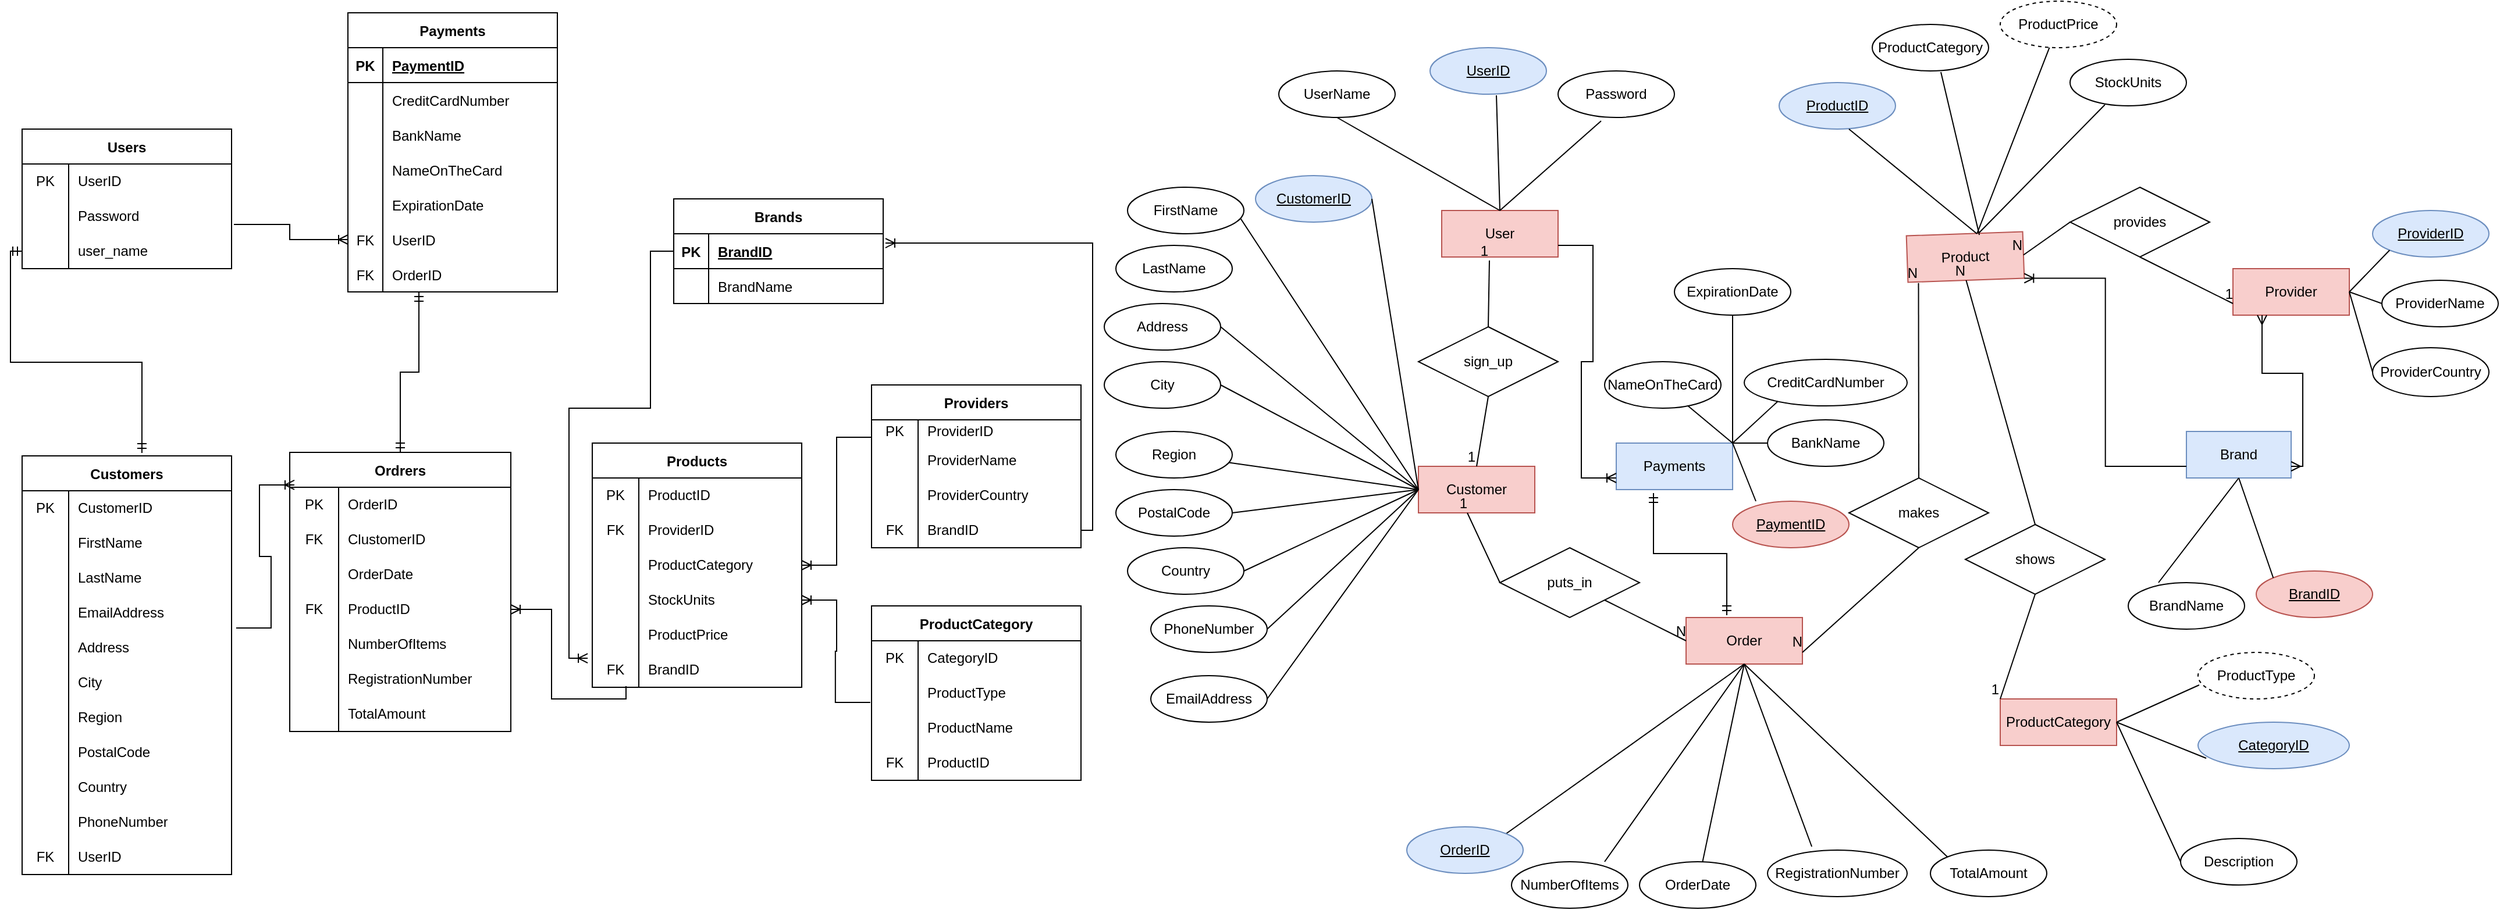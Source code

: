 <mxfile version="20.8.10" type="device"><diagram id="2HQmMLB8R0KW8HN06et1" name="Pagina-1"><mxGraphModel dx="880" dy="4031" grid="1" gridSize="10" guides="1" tooltips="1" connect="1" arrows="1" fold="1" page="1" pageScale="1" pageWidth="827" pageHeight="1169" math="0" shadow="0"><root><mxCell id="0"/><mxCell id="1" parent="0"/><mxCell id="6erAewG0SAZnIvlzaqyT-1" value="Customers" style="shape=table;startSize=30;container=1;collapsible=0;childLayout=tableLayout;fixedRows=1;rowLines=0;fontStyle=1;" parent="1" vertex="1"><mxGeometry x="40" y="-2959" width="180" height="360" as="geometry"/></mxCell><mxCell id="6erAewG0SAZnIvlzaqyT-2" value="" style="shape=tableRow;horizontal=0;startSize=0;swimlaneHead=0;swimlaneBody=0;top=0;left=0;bottom=0;right=0;collapsible=0;dropTarget=0;fillColor=none;points=[[0,0.5],[1,0.5]];portConstraint=eastwest;" parent="6erAewG0SAZnIvlzaqyT-1" vertex="1"><mxGeometry y="30" width="180" height="30" as="geometry"/></mxCell><mxCell id="6erAewG0SAZnIvlzaqyT-3" value="PK" style="shape=partialRectangle;html=1;whiteSpace=wrap;connectable=0;fillColor=none;top=0;left=0;bottom=0;right=0;overflow=hidden;pointerEvents=1;" parent="6erAewG0SAZnIvlzaqyT-2" vertex="1"><mxGeometry width="40" height="30" as="geometry"><mxRectangle width="40" height="30" as="alternateBounds"/></mxGeometry></mxCell><mxCell id="6erAewG0SAZnIvlzaqyT-4" value="CustomerID" style="shape=partialRectangle;html=1;whiteSpace=wrap;connectable=0;fillColor=none;top=0;left=0;bottom=0;right=0;align=left;spacingLeft=6;overflow=hidden;" parent="6erAewG0SAZnIvlzaqyT-2" vertex="1"><mxGeometry x="40" width="140" height="30" as="geometry"><mxRectangle width="140" height="30" as="alternateBounds"/></mxGeometry></mxCell><mxCell id="6erAewG0SAZnIvlzaqyT-5" value="" style="shape=tableRow;horizontal=0;startSize=0;swimlaneHead=0;swimlaneBody=0;top=0;left=0;bottom=0;right=0;collapsible=0;dropTarget=0;fillColor=none;points=[[0,0.5],[1,0.5]];portConstraint=eastwest;" parent="6erAewG0SAZnIvlzaqyT-1" vertex="1"><mxGeometry y="60" width="180" height="30" as="geometry"/></mxCell><mxCell id="6erAewG0SAZnIvlzaqyT-6" value="" style="shape=partialRectangle;html=1;whiteSpace=wrap;connectable=0;fillColor=none;top=0;left=0;bottom=0;right=0;overflow=hidden;" parent="6erAewG0SAZnIvlzaqyT-5" vertex="1"><mxGeometry width="40" height="30" as="geometry"><mxRectangle width="40" height="30" as="alternateBounds"/></mxGeometry></mxCell><mxCell id="6erAewG0SAZnIvlzaqyT-7" value="FirstName" style="shape=partialRectangle;html=1;whiteSpace=wrap;connectable=0;fillColor=none;top=0;left=0;bottom=0;right=0;align=left;spacingLeft=6;overflow=hidden;" parent="6erAewG0SAZnIvlzaqyT-5" vertex="1"><mxGeometry x="40" width="140" height="30" as="geometry"><mxRectangle width="140" height="30" as="alternateBounds"/></mxGeometry></mxCell><mxCell id="6erAewG0SAZnIvlzaqyT-8" value="" style="shape=tableRow;horizontal=0;startSize=0;swimlaneHead=0;swimlaneBody=0;top=0;left=0;bottom=0;right=0;collapsible=0;dropTarget=0;fillColor=none;points=[[0,0.5],[1,0.5]];portConstraint=eastwest;" parent="6erAewG0SAZnIvlzaqyT-1" vertex="1"><mxGeometry y="90" width="180" height="30" as="geometry"/></mxCell><mxCell id="6erAewG0SAZnIvlzaqyT-9" value="" style="shape=partialRectangle;html=1;whiteSpace=wrap;connectable=0;fillColor=none;top=0;left=0;bottom=0;right=0;overflow=hidden;" parent="6erAewG0SAZnIvlzaqyT-8" vertex="1"><mxGeometry width="40" height="30" as="geometry"><mxRectangle width="40" height="30" as="alternateBounds"/></mxGeometry></mxCell><mxCell id="6erAewG0SAZnIvlzaqyT-10" value="LastName" style="shape=partialRectangle;html=1;whiteSpace=wrap;connectable=0;fillColor=none;top=0;left=0;bottom=0;right=0;align=left;spacingLeft=6;overflow=hidden;" parent="6erAewG0SAZnIvlzaqyT-8" vertex="1"><mxGeometry x="40" width="140" height="30" as="geometry"><mxRectangle width="140" height="30" as="alternateBounds"/></mxGeometry></mxCell><mxCell id="o8oEGtbt4zh89CNnY3vW-26" value="" style="shape=tableRow;horizontal=0;startSize=0;swimlaneHead=0;swimlaneBody=0;top=0;left=0;bottom=0;right=0;collapsible=0;dropTarget=0;fillColor=none;points=[[0,0.5],[1,0.5]];portConstraint=eastwest;" vertex="1" parent="6erAewG0SAZnIvlzaqyT-1"><mxGeometry y="120" width="180" height="30" as="geometry"/></mxCell><mxCell id="o8oEGtbt4zh89CNnY3vW-27" value="" style="shape=partialRectangle;html=1;whiteSpace=wrap;connectable=0;fillColor=none;top=0;left=0;bottom=0;right=0;overflow=hidden;" vertex="1" parent="o8oEGtbt4zh89CNnY3vW-26"><mxGeometry width="40" height="30" as="geometry"><mxRectangle width="40" height="30" as="alternateBounds"/></mxGeometry></mxCell><mxCell id="o8oEGtbt4zh89CNnY3vW-28" value="EmailAddress" style="shape=partialRectangle;html=1;whiteSpace=wrap;connectable=0;fillColor=none;top=0;left=0;bottom=0;right=0;align=left;spacingLeft=6;overflow=hidden;" vertex="1" parent="o8oEGtbt4zh89CNnY3vW-26"><mxGeometry x="40" width="140" height="30" as="geometry"><mxRectangle width="140" height="30" as="alternateBounds"/></mxGeometry></mxCell><mxCell id="6erAewG0SAZnIvlzaqyT-11" value="" style="shape=tableRow;horizontal=0;startSize=0;swimlaneHead=0;swimlaneBody=0;top=0;left=0;bottom=0;right=0;collapsible=0;dropTarget=0;fillColor=none;points=[[0,0.5],[1,0.5]];portConstraint=eastwest;" parent="6erAewG0SAZnIvlzaqyT-1" vertex="1"><mxGeometry y="150" width="180" height="30" as="geometry"/></mxCell><mxCell id="6erAewG0SAZnIvlzaqyT-12" value="" style="shape=partialRectangle;html=1;whiteSpace=wrap;connectable=0;fillColor=none;top=0;left=0;bottom=0;right=0;overflow=hidden;" parent="6erAewG0SAZnIvlzaqyT-11" vertex="1"><mxGeometry width="40" height="30" as="geometry"><mxRectangle width="40" height="30" as="alternateBounds"/></mxGeometry></mxCell><mxCell id="6erAewG0SAZnIvlzaqyT-13" value="Address" style="shape=partialRectangle;html=1;whiteSpace=wrap;connectable=0;fillColor=none;top=0;left=0;bottom=0;right=0;align=left;spacingLeft=6;overflow=hidden;" parent="6erAewG0SAZnIvlzaqyT-11" vertex="1"><mxGeometry x="40" width="140" height="30" as="geometry"><mxRectangle width="140" height="30" as="alternateBounds"/></mxGeometry></mxCell><mxCell id="6erAewG0SAZnIvlzaqyT-14" value="" style="shape=tableRow;horizontal=0;startSize=0;swimlaneHead=0;swimlaneBody=0;top=0;left=0;bottom=0;right=0;collapsible=0;dropTarget=0;fillColor=none;points=[[0,0.5],[1,0.5]];portConstraint=eastwest;" parent="6erAewG0SAZnIvlzaqyT-1" vertex="1"><mxGeometry y="180" width="180" height="30" as="geometry"/></mxCell><mxCell id="6erAewG0SAZnIvlzaqyT-15" value="" style="shape=partialRectangle;html=1;whiteSpace=wrap;connectable=0;fillColor=none;top=0;left=0;bottom=0;right=0;overflow=hidden;" parent="6erAewG0SAZnIvlzaqyT-14" vertex="1"><mxGeometry width="40" height="30" as="geometry"><mxRectangle width="40" height="30" as="alternateBounds"/></mxGeometry></mxCell><mxCell id="6erAewG0SAZnIvlzaqyT-16" value="City" style="shape=partialRectangle;html=1;whiteSpace=wrap;connectable=0;fillColor=none;top=0;left=0;bottom=0;right=0;align=left;spacingLeft=6;overflow=hidden;" parent="6erAewG0SAZnIvlzaqyT-14" vertex="1"><mxGeometry x="40" width="140" height="30" as="geometry"><mxRectangle width="140" height="30" as="alternateBounds"/></mxGeometry></mxCell><mxCell id="6erAewG0SAZnIvlzaqyT-20" value="" style="shape=tableRow;horizontal=0;startSize=0;swimlaneHead=0;swimlaneBody=0;top=0;left=0;bottom=0;right=0;collapsible=0;dropTarget=0;fillColor=none;points=[[0,0.5],[1,0.5]];portConstraint=eastwest;" parent="6erAewG0SAZnIvlzaqyT-1" vertex="1"><mxGeometry y="210" width="180" height="30" as="geometry"/></mxCell><mxCell id="6erAewG0SAZnIvlzaqyT-21" value="" style="shape=partialRectangle;html=1;whiteSpace=wrap;connectable=0;fillColor=none;top=0;left=0;bottom=0;right=0;overflow=hidden;" parent="6erAewG0SAZnIvlzaqyT-20" vertex="1"><mxGeometry width="40" height="30" as="geometry"><mxRectangle width="40" height="30" as="alternateBounds"/></mxGeometry></mxCell><mxCell id="6erAewG0SAZnIvlzaqyT-22" value="Region" style="shape=partialRectangle;html=1;whiteSpace=wrap;connectable=0;fillColor=none;top=0;left=0;bottom=0;right=0;align=left;spacingLeft=6;overflow=hidden;" parent="6erAewG0SAZnIvlzaqyT-20" vertex="1"><mxGeometry x="40" width="140" height="30" as="geometry"><mxRectangle width="140" height="30" as="alternateBounds"/></mxGeometry></mxCell><mxCell id="o8oEGtbt4zh89CNnY3vW-29" value="" style="shape=tableRow;horizontal=0;startSize=0;swimlaneHead=0;swimlaneBody=0;top=0;left=0;bottom=0;right=0;collapsible=0;dropTarget=0;fillColor=none;points=[[0,0.5],[1,0.5]];portConstraint=eastwest;" vertex="1" parent="6erAewG0SAZnIvlzaqyT-1"><mxGeometry y="240" width="180" height="30" as="geometry"/></mxCell><mxCell id="o8oEGtbt4zh89CNnY3vW-30" value="" style="shape=partialRectangle;html=1;whiteSpace=wrap;connectable=0;fillColor=none;top=0;left=0;bottom=0;right=0;overflow=hidden;" vertex="1" parent="o8oEGtbt4zh89CNnY3vW-29"><mxGeometry width="40" height="30" as="geometry"><mxRectangle width="40" height="30" as="alternateBounds"/></mxGeometry></mxCell><mxCell id="o8oEGtbt4zh89CNnY3vW-31" value="PostalCode" style="shape=partialRectangle;html=1;whiteSpace=wrap;connectable=0;fillColor=none;top=0;left=0;bottom=0;right=0;align=left;spacingLeft=6;overflow=hidden;" vertex="1" parent="o8oEGtbt4zh89CNnY3vW-29"><mxGeometry x="40" width="140" height="30" as="geometry"><mxRectangle width="140" height="30" as="alternateBounds"/></mxGeometry></mxCell><mxCell id="o8oEGtbt4zh89CNnY3vW-32" value="" style="shape=tableRow;horizontal=0;startSize=0;swimlaneHead=0;swimlaneBody=0;top=0;left=0;bottom=0;right=0;collapsible=0;dropTarget=0;fillColor=none;points=[[0,0.5],[1,0.5]];portConstraint=eastwest;" vertex="1" parent="6erAewG0SAZnIvlzaqyT-1"><mxGeometry y="270" width="180" height="30" as="geometry"/></mxCell><mxCell id="o8oEGtbt4zh89CNnY3vW-33" value="" style="shape=partialRectangle;html=1;whiteSpace=wrap;connectable=0;fillColor=none;top=0;left=0;bottom=0;right=0;overflow=hidden;" vertex="1" parent="o8oEGtbt4zh89CNnY3vW-32"><mxGeometry width="40" height="30" as="geometry"><mxRectangle width="40" height="30" as="alternateBounds"/></mxGeometry></mxCell><mxCell id="o8oEGtbt4zh89CNnY3vW-34" value="Country" style="shape=partialRectangle;html=1;whiteSpace=wrap;connectable=0;fillColor=none;top=0;left=0;bottom=0;right=0;align=left;spacingLeft=6;overflow=hidden;" vertex="1" parent="o8oEGtbt4zh89CNnY3vW-32"><mxGeometry x="40" width="140" height="30" as="geometry"><mxRectangle width="140" height="30" as="alternateBounds"/></mxGeometry></mxCell><mxCell id="6erAewG0SAZnIvlzaqyT-17" value="" style="shape=tableRow;horizontal=0;startSize=0;swimlaneHead=0;swimlaneBody=0;top=0;left=0;bottom=0;right=0;collapsible=0;dropTarget=0;fillColor=none;points=[[0,0.5],[1,0.5]];portConstraint=eastwest;" parent="6erAewG0SAZnIvlzaqyT-1" vertex="1"><mxGeometry y="300" width="180" height="30" as="geometry"/></mxCell><mxCell id="6erAewG0SAZnIvlzaqyT-18" value="" style="shape=partialRectangle;html=1;whiteSpace=wrap;connectable=0;fillColor=none;top=0;left=0;bottom=0;right=0;overflow=hidden;" parent="6erAewG0SAZnIvlzaqyT-17" vertex="1"><mxGeometry width="40" height="30" as="geometry"><mxRectangle width="40" height="30" as="alternateBounds"/></mxGeometry></mxCell><mxCell id="6erAewG0SAZnIvlzaqyT-19" value="PhoneNumber" style="shape=partialRectangle;html=1;whiteSpace=wrap;connectable=0;fillColor=none;top=0;left=0;bottom=0;right=0;align=left;spacingLeft=6;overflow=hidden;" parent="6erAewG0SAZnIvlzaqyT-17" vertex="1"><mxGeometry x="40" width="140" height="30" as="geometry"><mxRectangle width="140" height="30" as="alternateBounds"/></mxGeometry></mxCell><mxCell id="6erAewG0SAZnIvlzaqyT-107" value="" style="shape=tableRow;horizontal=0;startSize=0;swimlaneHead=0;swimlaneBody=0;top=0;left=0;bottom=0;right=0;collapsible=0;dropTarget=0;fillColor=none;points=[[0,0.5],[1,0.5]];portConstraint=eastwest;" parent="6erAewG0SAZnIvlzaqyT-1" vertex="1"><mxGeometry y="330" width="180" height="30" as="geometry"/></mxCell><mxCell id="6erAewG0SAZnIvlzaqyT-108" value="FK" style="shape=partialRectangle;html=1;whiteSpace=wrap;connectable=0;fillColor=none;top=0;left=0;bottom=0;right=0;overflow=hidden;" parent="6erAewG0SAZnIvlzaqyT-107" vertex="1"><mxGeometry width="40" height="30" as="geometry"><mxRectangle width="40" height="30" as="alternateBounds"/></mxGeometry></mxCell><mxCell id="6erAewG0SAZnIvlzaqyT-109" value="UserID" style="shape=partialRectangle;html=1;whiteSpace=wrap;connectable=0;fillColor=none;top=0;left=0;bottom=0;right=0;align=left;spacingLeft=6;overflow=hidden;" parent="6erAewG0SAZnIvlzaqyT-107" vertex="1"><mxGeometry x="40" width="140" height="30" as="geometry"><mxRectangle width="140" height="30" as="alternateBounds"/></mxGeometry></mxCell><mxCell id="6erAewG0SAZnIvlzaqyT-23" value="Ordrers" style="shape=table;startSize=30;container=1;collapsible=0;childLayout=tableLayout;fixedRows=1;rowLines=0;fontStyle=1;" parent="1" vertex="1"><mxGeometry x="270" y="-2962" width="190" height="240" as="geometry"/></mxCell><mxCell id="6erAewG0SAZnIvlzaqyT-24" value="" style="shape=tableRow;horizontal=0;startSize=0;swimlaneHead=0;swimlaneBody=0;top=0;left=0;bottom=0;right=0;collapsible=0;dropTarget=0;fillColor=none;points=[[0,0.5],[1,0.5]];portConstraint=eastwest;" parent="6erAewG0SAZnIvlzaqyT-23" vertex="1"><mxGeometry y="30" width="190" height="30" as="geometry"/></mxCell><mxCell id="6erAewG0SAZnIvlzaqyT-25" value="PK" style="shape=partialRectangle;html=1;whiteSpace=wrap;connectable=0;fillColor=none;top=0;left=0;bottom=0;right=0;overflow=hidden;pointerEvents=1;" parent="6erAewG0SAZnIvlzaqyT-24" vertex="1"><mxGeometry width="42" height="30" as="geometry"><mxRectangle width="42" height="30" as="alternateBounds"/></mxGeometry></mxCell><mxCell id="6erAewG0SAZnIvlzaqyT-26" value="OrderID" style="shape=partialRectangle;html=1;whiteSpace=wrap;connectable=0;fillColor=none;top=0;left=0;bottom=0;right=0;align=left;spacingLeft=6;overflow=hidden;" parent="6erAewG0SAZnIvlzaqyT-24" vertex="1"><mxGeometry x="42" width="148" height="30" as="geometry"><mxRectangle width="148" height="30" as="alternateBounds"/></mxGeometry></mxCell><mxCell id="6erAewG0SAZnIvlzaqyT-27" value="" style="shape=tableRow;horizontal=0;startSize=0;swimlaneHead=0;swimlaneBody=0;top=0;left=0;bottom=0;right=0;collapsible=0;dropTarget=0;fillColor=none;points=[[0,0.5],[1,0.5]];portConstraint=eastwest;" parent="6erAewG0SAZnIvlzaqyT-23" vertex="1"><mxGeometry y="60" width="190" height="30" as="geometry"/></mxCell><mxCell id="6erAewG0SAZnIvlzaqyT-28" value="FK" style="shape=partialRectangle;html=1;whiteSpace=wrap;connectable=0;fillColor=none;top=0;left=0;bottom=0;right=0;overflow=hidden;" parent="6erAewG0SAZnIvlzaqyT-27" vertex="1"><mxGeometry width="42" height="30" as="geometry"><mxRectangle width="42" height="30" as="alternateBounds"/></mxGeometry></mxCell><mxCell id="6erAewG0SAZnIvlzaqyT-29" value="ClustomerID" style="shape=partialRectangle;html=1;whiteSpace=wrap;connectable=0;fillColor=none;top=0;left=0;bottom=0;right=0;align=left;spacingLeft=6;overflow=hidden;" parent="6erAewG0SAZnIvlzaqyT-27" vertex="1"><mxGeometry x="42" width="148" height="30" as="geometry"><mxRectangle width="148" height="30" as="alternateBounds"/></mxGeometry></mxCell><mxCell id="6erAewG0SAZnIvlzaqyT-33" value="" style="shape=tableRow;horizontal=0;startSize=0;swimlaneHead=0;swimlaneBody=0;top=0;left=0;bottom=0;right=0;collapsible=0;dropTarget=0;fillColor=none;points=[[0,0.5],[1,0.5]];portConstraint=eastwest;" parent="6erAewG0SAZnIvlzaqyT-23" vertex="1"><mxGeometry y="90" width="190" height="30" as="geometry"/></mxCell><mxCell id="6erAewG0SAZnIvlzaqyT-34" value="" style="shape=partialRectangle;html=1;whiteSpace=wrap;connectable=0;fillColor=none;top=0;left=0;bottom=0;right=0;overflow=hidden;" parent="6erAewG0SAZnIvlzaqyT-33" vertex="1"><mxGeometry width="42" height="30" as="geometry"><mxRectangle width="42" height="30" as="alternateBounds"/></mxGeometry></mxCell><mxCell id="6erAewG0SAZnIvlzaqyT-35" value="OrderDate" style="shape=partialRectangle;html=1;whiteSpace=wrap;connectable=0;fillColor=none;top=0;left=0;bottom=0;right=0;align=left;spacingLeft=6;overflow=hidden;" parent="6erAewG0SAZnIvlzaqyT-33" vertex="1"><mxGeometry x="42" width="148" height="30" as="geometry"><mxRectangle width="148" height="30" as="alternateBounds"/></mxGeometry></mxCell><mxCell id="6erAewG0SAZnIvlzaqyT-30" value="" style="shape=tableRow;horizontal=0;startSize=0;swimlaneHead=0;swimlaneBody=0;top=0;left=0;bottom=0;right=0;collapsible=0;dropTarget=0;fillColor=none;points=[[0,0.5],[1,0.5]];portConstraint=eastwest;" parent="6erAewG0SAZnIvlzaqyT-23" vertex="1"><mxGeometry y="120" width="190" height="30" as="geometry"/></mxCell><mxCell id="6erAewG0SAZnIvlzaqyT-31" value="FK" style="shape=partialRectangle;html=1;whiteSpace=wrap;connectable=0;fillColor=none;top=0;left=0;bottom=0;right=0;overflow=hidden;" parent="6erAewG0SAZnIvlzaqyT-30" vertex="1"><mxGeometry width="42" height="30" as="geometry"><mxRectangle width="42" height="30" as="alternateBounds"/></mxGeometry></mxCell><mxCell id="6erAewG0SAZnIvlzaqyT-32" value="ProductID" style="shape=partialRectangle;html=1;whiteSpace=wrap;connectable=0;fillColor=none;top=0;left=0;bottom=0;right=0;align=left;spacingLeft=6;overflow=hidden;" parent="6erAewG0SAZnIvlzaqyT-30" vertex="1"><mxGeometry x="42" width="148" height="30" as="geometry"><mxRectangle width="148" height="30" as="alternateBounds"/></mxGeometry></mxCell><mxCell id="6erAewG0SAZnIvlzaqyT-36" value="" style="shape=tableRow;horizontal=0;startSize=0;swimlaneHead=0;swimlaneBody=0;top=0;left=0;bottom=0;right=0;collapsible=0;dropTarget=0;fillColor=none;points=[[0,0.5],[1,0.5]];portConstraint=eastwest;" parent="6erAewG0SAZnIvlzaqyT-23" vertex="1"><mxGeometry y="150" width="190" height="30" as="geometry"/></mxCell><mxCell id="6erAewG0SAZnIvlzaqyT-37" value="" style="shape=partialRectangle;html=1;whiteSpace=wrap;connectable=0;fillColor=none;top=0;left=0;bottom=0;right=0;overflow=hidden;" parent="6erAewG0SAZnIvlzaqyT-36" vertex="1"><mxGeometry width="42" height="30" as="geometry"><mxRectangle width="42" height="30" as="alternateBounds"/></mxGeometry></mxCell><mxCell id="6erAewG0SAZnIvlzaqyT-38" value="NumberOfItems" style="shape=partialRectangle;html=1;whiteSpace=wrap;connectable=0;fillColor=none;top=0;left=0;bottom=0;right=0;align=left;spacingLeft=6;overflow=hidden;" parent="6erAewG0SAZnIvlzaqyT-36" vertex="1"><mxGeometry x="42" width="148" height="30" as="geometry"><mxRectangle width="148" height="30" as="alternateBounds"/></mxGeometry></mxCell><mxCell id="6erAewG0SAZnIvlzaqyT-39" value="" style="shape=tableRow;horizontal=0;startSize=0;swimlaneHead=0;swimlaneBody=0;top=0;left=0;bottom=0;right=0;collapsible=0;dropTarget=0;fillColor=none;points=[[0,0.5],[1,0.5]];portConstraint=eastwest;" parent="6erAewG0SAZnIvlzaqyT-23" vertex="1"><mxGeometry y="180" width="190" height="30" as="geometry"/></mxCell><mxCell id="6erAewG0SAZnIvlzaqyT-40" value="" style="shape=partialRectangle;html=1;whiteSpace=wrap;connectable=0;fillColor=none;top=0;left=0;bottom=0;right=0;overflow=hidden;" parent="6erAewG0SAZnIvlzaqyT-39" vertex="1"><mxGeometry width="42" height="30" as="geometry"><mxRectangle width="42" height="30" as="alternateBounds"/></mxGeometry></mxCell><mxCell id="6erAewG0SAZnIvlzaqyT-41" value="RegistrationNumber" style="shape=partialRectangle;html=1;whiteSpace=wrap;connectable=0;fillColor=none;top=0;left=0;bottom=0;right=0;align=left;spacingLeft=6;overflow=hidden;" parent="6erAewG0SAZnIvlzaqyT-39" vertex="1"><mxGeometry x="42" width="148" height="30" as="geometry"><mxRectangle width="148" height="30" as="alternateBounds"/></mxGeometry></mxCell><mxCell id="6erAewG0SAZnIvlzaqyT-111" value="" style="shape=tableRow;horizontal=0;startSize=0;swimlaneHead=0;swimlaneBody=0;top=0;left=0;bottom=0;right=0;collapsible=0;dropTarget=0;fillColor=none;points=[[0,0.5],[1,0.5]];portConstraint=eastwest;" parent="6erAewG0SAZnIvlzaqyT-23" vertex="1"><mxGeometry y="210" width="190" height="30" as="geometry"/></mxCell><mxCell id="6erAewG0SAZnIvlzaqyT-112" value="" style="shape=partialRectangle;html=1;whiteSpace=wrap;connectable=0;fillColor=none;top=0;left=0;bottom=0;right=0;overflow=hidden;" parent="6erAewG0SAZnIvlzaqyT-111" vertex="1"><mxGeometry width="42" height="30" as="geometry"><mxRectangle width="42" height="30" as="alternateBounds"/></mxGeometry></mxCell><mxCell id="6erAewG0SAZnIvlzaqyT-113" value="TotalAmount" style="shape=partialRectangle;html=1;whiteSpace=wrap;connectable=0;fillColor=none;top=0;left=0;bottom=0;right=0;align=left;spacingLeft=6;overflow=hidden;" parent="6erAewG0SAZnIvlzaqyT-111" vertex="1"><mxGeometry x="42" width="148" height="30" as="geometry"><mxRectangle width="148" height="30" as="alternateBounds"/></mxGeometry></mxCell><mxCell id="6erAewG0SAZnIvlzaqyT-42" value="Products" style="shape=table;startSize=30;container=1;collapsible=0;childLayout=tableLayout;fixedRows=1;rowLines=0;fontStyle=1;" parent="1" vertex="1"><mxGeometry x="530" y="-2970" width="180" height="210" as="geometry"/></mxCell><mxCell id="6erAewG0SAZnIvlzaqyT-43" value="" style="shape=tableRow;horizontal=0;startSize=0;swimlaneHead=0;swimlaneBody=0;top=0;left=0;bottom=0;right=0;collapsible=0;dropTarget=0;fillColor=none;points=[[0,0.5],[1,0.5]];portConstraint=eastwest;" parent="6erAewG0SAZnIvlzaqyT-42" vertex="1"><mxGeometry y="30" width="180" height="30" as="geometry"/></mxCell><mxCell id="6erAewG0SAZnIvlzaqyT-44" value="PK" style="shape=partialRectangle;html=1;whiteSpace=wrap;connectable=0;fillColor=none;top=0;left=0;bottom=0;right=0;overflow=hidden;pointerEvents=1;" parent="6erAewG0SAZnIvlzaqyT-43" vertex="1"><mxGeometry width="40" height="30" as="geometry"><mxRectangle width="40" height="30" as="alternateBounds"/></mxGeometry></mxCell><mxCell id="6erAewG0SAZnIvlzaqyT-45" value="ProductID" style="shape=partialRectangle;html=1;whiteSpace=wrap;connectable=0;fillColor=none;top=0;left=0;bottom=0;right=0;align=left;spacingLeft=6;overflow=hidden;" parent="6erAewG0SAZnIvlzaqyT-43" vertex="1"><mxGeometry x="40" width="140" height="30" as="geometry"><mxRectangle width="140" height="30" as="alternateBounds"/></mxGeometry></mxCell><mxCell id="6erAewG0SAZnIvlzaqyT-49" value="" style="shape=tableRow;horizontal=0;startSize=0;swimlaneHead=0;swimlaneBody=0;top=0;left=0;bottom=0;right=0;collapsible=0;dropTarget=0;fillColor=none;points=[[0,0.5],[1,0.5]];portConstraint=eastwest;" parent="6erAewG0SAZnIvlzaqyT-42" vertex="1"><mxGeometry y="60" width="180" height="30" as="geometry"/></mxCell><mxCell id="6erAewG0SAZnIvlzaqyT-50" value="FK" style="shape=partialRectangle;html=1;whiteSpace=wrap;connectable=0;fillColor=none;top=0;left=0;bottom=0;right=0;overflow=hidden;" parent="6erAewG0SAZnIvlzaqyT-49" vertex="1"><mxGeometry width="40" height="30" as="geometry"><mxRectangle width="40" height="30" as="alternateBounds"/></mxGeometry></mxCell><mxCell id="6erAewG0SAZnIvlzaqyT-51" value="ProviderID" style="shape=partialRectangle;html=1;whiteSpace=wrap;connectable=0;fillColor=none;top=0;left=0;bottom=0;right=0;align=left;spacingLeft=6;overflow=hidden;" parent="6erAewG0SAZnIvlzaqyT-49" vertex="1"><mxGeometry x="40" width="140" height="30" as="geometry"><mxRectangle width="140" height="30" as="alternateBounds"/></mxGeometry></mxCell><mxCell id="6erAewG0SAZnIvlzaqyT-52" value="" style="shape=tableRow;horizontal=0;startSize=0;swimlaneHead=0;swimlaneBody=0;top=0;left=0;bottom=0;right=0;collapsible=0;dropTarget=0;fillColor=none;points=[[0,0.5],[1,0.5]];portConstraint=eastwest;" parent="6erAewG0SAZnIvlzaqyT-42" vertex="1"><mxGeometry y="90" width="180" height="30" as="geometry"/></mxCell><mxCell id="6erAewG0SAZnIvlzaqyT-53" value="" style="shape=partialRectangle;html=1;whiteSpace=wrap;connectable=0;fillColor=none;top=0;left=0;bottom=0;right=0;overflow=hidden;" parent="6erAewG0SAZnIvlzaqyT-52" vertex="1"><mxGeometry width="40" height="30" as="geometry"><mxRectangle width="40" height="30" as="alternateBounds"/></mxGeometry></mxCell><mxCell id="6erAewG0SAZnIvlzaqyT-54" value="ProductCategory" style="shape=partialRectangle;html=1;whiteSpace=wrap;connectable=0;fillColor=none;top=0;left=0;bottom=0;right=0;align=left;spacingLeft=6;overflow=hidden;" parent="6erAewG0SAZnIvlzaqyT-52" vertex="1"><mxGeometry x="40" width="140" height="30" as="geometry"><mxRectangle width="140" height="30" as="alternateBounds"/></mxGeometry></mxCell><mxCell id="6erAewG0SAZnIvlzaqyT-55" value="" style="shape=tableRow;horizontal=0;startSize=0;swimlaneHead=0;swimlaneBody=0;top=0;left=0;bottom=0;right=0;collapsible=0;dropTarget=0;fillColor=none;points=[[0,0.5],[1,0.5]];portConstraint=eastwest;" parent="6erAewG0SAZnIvlzaqyT-42" vertex="1"><mxGeometry y="120" width="180" height="30" as="geometry"/></mxCell><mxCell id="6erAewG0SAZnIvlzaqyT-56" value="" style="shape=partialRectangle;html=1;whiteSpace=wrap;connectable=0;fillColor=none;top=0;left=0;bottom=0;right=0;overflow=hidden;" parent="6erAewG0SAZnIvlzaqyT-55" vertex="1"><mxGeometry width="40" height="30" as="geometry"><mxRectangle width="40" height="30" as="alternateBounds"/></mxGeometry></mxCell><mxCell id="6erAewG0SAZnIvlzaqyT-57" value="StockUnits" style="shape=partialRectangle;html=1;whiteSpace=wrap;connectable=0;fillColor=none;top=0;left=0;bottom=0;right=0;align=left;spacingLeft=6;overflow=hidden;" parent="6erAewG0SAZnIvlzaqyT-55" vertex="1"><mxGeometry x="40" width="140" height="30" as="geometry"><mxRectangle width="140" height="30" as="alternateBounds"/></mxGeometry></mxCell><mxCell id="6erAewG0SAZnIvlzaqyT-58" value="" style="shape=tableRow;horizontal=0;startSize=0;swimlaneHead=0;swimlaneBody=0;top=0;left=0;bottom=0;right=0;collapsible=0;dropTarget=0;fillColor=none;points=[[0,0.5],[1,0.5]];portConstraint=eastwest;" parent="6erAewG0SAZnIvlzaqyT-42" vertex="1"><mxGeometry y="150" width="180" height="30" as="geometry"/></mxCell><mxCell id="6erAewG0SAZnIvlzaqyT-59" value="" style="shape=partialRectangle;html=1;whiteSpace=wrap;connectable=0;fillColor=none;top=0;left=0;bottom=0;right=0;overflow=hidden;" parent="6erAewG0SAZnIvlzaqyT-58" vertex="1"><mxGeometry width="40" height="30" as="geometry"><mxRectangle width="40" height="30" as="alternateBounds"/></mxGeometry></mxCell><mxCell id="6erAewG0SAZnIvlzaqyT-60" value="ProductPrice" style="shape=partialRectangle;html=1;whiteSpace=wrap;connectable=0;fillColor=none;top=0;left=0;bottom=0;right=0;align=left;spacingLeft=6;overflow=hidden;" parent="6erAewG0SAZnIvlzaqyT-58" vertex="1"><mxGeometry x="40" width="140" height="30" as="geometry"><mxRectangle width="140" height="30" as="alternateBounds"/></mxGeometry></mxCell><mxCell id="6erAewG0SAZnIvlzaqyT-88" value="" style="shape=tableRow;horizontal=0;startSize=0;swimlaneHead=0;swimlaneBody=0;top=0;left=0;bottom=0;right=0;collapsible=0;dropTarget=0;fillColor=none;points=[[0,0.5],[1,0.5]];portConstraint=eastwest;" parent="6erAewG0SAZnIvlzaqyT-42" vertex="1"><mxGeometry y="180" width="180" height="30" as="geometry"/></mxCell><mxCell id="6erAewG0SAZnIvlzaqyT-89" value="FK" style="shape=partialRectangle;html=1;whiteSpace=wrap;connectable=0;fillColor=none;top=0;left=0;bottom=0;right=0;overflow=hidden;" parent="6erAewG0SAZnIvlzaqyT-88" vertex="1"><mxGeometry width="40" height="30" as="geometry"><mxRectangle width="40" height="30" as="alternateBounds"/></mxGeometry></mxCell><mxCell id="6erAewG0SAZnIvlzaqyT-90" value="BrandID" style="shape=partialRectangle;html=1;whiteSpace=wrap;connectable=0;fillColor=none;top=0;left=0;bottom=0;right=0;align=left;spacingLeft=6;overflow=hidden;" parent="6erAewG0SAZnIvlzaqyT-88" vertex="1"><mxGeometry x="40" width="140" height="30" as="geometry"><mxRectangle width="140" height="30" as="alternateBounds"/></mxGeometry></mxCell><mxCell id="6erAewG0SAZnIvlzaqyT-61" value="Providers" style="shape=table;startSize=30;container=1;collapsible=0;childLayout=tableLayout;fixedRows=1;rowLines=0;fontStyle=1;" parent="1" vertex="1"><mxGeometry x="770" y="-3020" width="180" height="140" as="geometry"/></mxCell><mxCell id="6erAewG0SAZnIvlzaqyT-62" value="" style="shape=tableRow;horizontal=0;startSize=0;swimlaneHead=0;swimlaneBody=0;top=0;left=0;bottom=0;right=0;collapsible=0;dropTarget=0;fillColor=none;points=[[0,0.5],[1,0.5]];portConstraint=eastwest;" parent="6erAewG0SAZnIvlzaqyT-61" vertex="1"><mxGeometry y="30" width="180" height="20" as="geometry"/></mxCell><mxCell id="6erAewG0SAZnIvlzaqyT-63" value="PK" style="shape=partialRectangle;html=1;whiteSpace=wrap;connectable=0;fillColor=none;top=0;left=0;bottom=0;right=0;overflow=hidden;pointerEvents=1;" parent="6erAewG0SAZnIvlzaqyT-62" vertex="1"><mxGeometry width="40" height="20" as="geometry"><mxRectangle width="40" height="20" as="alternateBounds"/></mxGeometry></mxCell><mxCell id="6erAewG0SAZnIvlzaqyT-64" value="ProviderID" style="shape=partialRectangle;html=1;whiteSpace=wrap;connectable=0;fillColor=none;top=0;left=0;bottom=0;right=0;align=left;spacingLeft=6;overflow=hidden;" parent="6erAewG0SAZnIvlzaqyT-62" vertex="1"><mxGeometry x="40" width="140" height="20" as="geometry"><mxRectangle width="140" height="20" as="alternateBounds"/></mxGeometry></mxCell><mxCell id="6erAewG0SAZnIvlzaqyT-65" value="" style="shape=tableRow;horizontal=0;startSize=0;swimlaneHead=0;swimlaneBody=0;top=0;left=0;bottom=0;right=0;collapsible=0;dropTarget=0;fillColor=none;points=[[0,0.5],[1,0.5]];portConstraint=eastwest;" parent="6erAewG0SAZnIvlzaqyT-61" vertex="1"><mxGeometry y="50" width="180" height="30" as="geometry"/></mxCell><mxCell id="6erAewG0SAZnIvlzaqyT-66" value="" style="shape=partialRectangle;html=1;whiteSpace=wrap;connectable=0;fillColor=none;top=0;left=0;bottom=0;right=0;overflow=hidden;" parent="6erAewG0SAZnIvlzaqyT-65" vertex="1"><mxGeometry width="40" height="30" as="geometry"><mxRectangle width="40" height="30" as="alternateBounds"/></mxGeometry></mxCell><mxCell id="6erAewG0SAZnIvlzaqyT-67" value="ProviderName" style="shape=partialRectangle;html=1;whiteSpace=wrap;connectable=0;fillColor=none;top=0;left=0;bottom=0;right=0;align=left;spacingLeft=6;overflow=hidden;" parent="6erAewG0SAZnIvlzaqyT-65" vertex="1"><mxGeometry x="40" width="140" height="30" as="geometry"><mxRectangle width="140" height="30" as="alternateBounds"/></mxGeometry></mxCell><mxCell id="6erAewG0SAZnIvlzaqyT-68" value="" style="shape=tableRow;horizontal=0;startSize=0;swimlaneHead=0;swimlaneBody=0;top=0;left=0;bottom=0;right=0;collapsible=0;dropTarget=0;fillColor=none;points=[[0,0.5],[1,0.5]];portConstraint=eastwest;" parent="6erAewG0SAZnIvlzaqyT-61" vertex="1"><mxGeometry y="80" width="180" height="30" as="geometry"/></mxCell><mxCell id="6erAewG0SAZnIvlzaqyT-69" value="" style="shape=partialRectangle;html=1;whiteSpace=wrap;connectable=0;fillColor=none;top=0;left=0;bottom=0;right=0;overflow=hidden;" parent="6erAewG0SAZnIvlzaqyT-68" vertex="1"><mxGeometry width="40" height="30" as="geometry"><mxRectangle width="40" height="30" as="alternateBounds"/></mxGeometry></mxCell><mxCell id="6erAewG0SAZnIvlzaqyT-70" value="ProviderCountry" style="shape=partialRectangle;html=1;whiteSpace=wrap;connectable=0;fillColor=none;top=0;left=0;bottom=0;right=0;align=left;spacingLeft=6;overflow=hidden;" parent="6erAewG0SAZnIvlzaqyT-68" vertex="1"><mxGeometry x="40" width="140" height="30" as="geometry"><mxRectangle width="140" height="30" as="alternateBounds"/></mxGeometry></mxCell><mxCell id="6erAewG0SAZnIvlzaqyT-91" value="" style="shape=tableRow;horizontal=0;startSize=0;swimlaneHead=0;swimlaneBody=0;top=0;left=0;bottom=0;right=0;collapsible=0;dropTarget=0;fillColor=none;points=[[0,0.5],[1,0.5]];portConstraint=eastwest;" parent="6erAewG0SAZnIvlzaqyT-61" vertex="1"><mxGeometry y="110" width="180" height="30" as="geometry"/></mxCell><mxCell id="6erAewG0SAZnIvlzaqyT-92" value="FK" style="shape=partialRectangle;html=1;whiteSpace=wrap;connectable=0;fillColor=none;top=0;left=0;bottom=0;right=0;overflow=hidden;" parent="6erAewG0SAZnIvlzaqyT-91" vertex="1"><mxGeometry width="40" height="30" as="geometry"><mxRectangle width="40" height="30" as="alternateBounds"/></mxGeometry></mxCell><mxCell id="6erAewG0SAZnIvlzaqyT-93" value="BrandID" style="shape=partialRectangle;html=1;whiteSpace=wrap;connectable=0;fillColor=none;top=0;left=0;bottom=0;right=0;align=left;spacingLeft=6;overflow=hidden;" parent="6erAewG0SAZnIvlzaqyT-91" vertex="1"><mxGeometry x="40" width="140" height="30" as="geometry"><mxRectangle width="140" height="30" as="alternateBounds"/></mxGeometry></mxCell><mxCell id="6erAewG0SAZnIvlzaqyT-71" value="ProductCategory" style="shape=table;startSize=30;container=1;collapsible=0;childLayout=tableLayout;fixedRows=1;rowLines=0;fontStyle=1;" parent="1" vertex="1"><mxGeometry x="770" y="-2830" width="180" height="150" as="geometry"/></mxCell><mxCell id="6erAewG0SAZnIvlzaqyT-72" value="" style="shape=tableRow;horizontal=0;startSize=0;swimlaneHead=0;swimlaneBody=0;top=0;left=0;bottom=0;right=0;collapsible=0;dropTarget=0;fillColor=none;points=[[0,0.5],[1,0.5]];portConstraint=eastwest;" parent="6erAewG0SAZnIvlzaqyT-71" vertex="1"><mxGeometry y="30" width="180" height="30" as="geometry"/></mxCell><mxCell id="6erAewG0SAZnIvlzaqyT-73" value="PK" style="shape=partialRectangle;html=1;whiteSpace=wrap;connectable=0;fillColor=none;top=0;left=0;bottom=0;right=0;overflow=hidden;pointerEvents=1;" parent="6erAewG0SAZnIvlzaqyT-72" vertex="1"><mxGeometry width="40" height="30" as="geometry"><mxRectangle width="40" height="30" as="alternateBounds"/></mxGeometry></mxCell><mxCell id="6erAewG0SAZnIvlzaqyT-74" value="CategoryID" style="shape=partialRectangle;html=1;whiteSpace=wrap;connectable=0;fillColor=none;top=0;left=0;bottom=0;right=0;align=left;spacingLeft=6;overflow=hidden;" parent="6erAewG0SAZnIvlzaqyT-72" vertex="1"><mxGeometry x="40" width="140" height="30" as="geometry"><mxRectangle width="140" height="30" as="alternateBounds"/></mxGeometry></mxCell><mxCell id="6erAewG0SAZnIvlzaqyT-75" value="" style="shape=tableRow;horizontal=0;startSize=0;swimlaneHead=0;swimlaneBody=0;top=0;left=0;bottom=0;right=0;collapsible=0;dropTarget=0;fillColor=none;points=[[0,0.5],[1,0.5]];portConstraint=eastwest;" parent="6erAewG0SAZnIvlzaqyT-71" vertex="1"><mxGeometry y="60" width="180" height="30" as="geometry"/></mxCell><mxCell id="6erAewG0SAZnIvlzaqyT-76" value="" style="shape=partialRectangle;html=1;whiteSpace=wrap;connectable=0;fillColor=none;top=0;left=0;bottom=0;right=0;overflow=hidden;" parent="6erAewG0SAZnIvlzaqyT-75" vertex="1"><mxGeometry width="40" height="30" as="geometry"><mxRectangle width="40" height="30" as="alternateBounds"/></mxGeometry></mxCell><mxCell id="6erAewG0SAZnIvlzaqyT-77" value="ProductType" style="shape=partialRectangle;html=1;whiteSpace=wrap;connectable=0;fillColor=none;top=0;left=0;bottom=0;right=0;align=left;spacingLeft=6;overflow=hidden;" parent="6erAewG0SAZnIvlzaqyT-75" vertex="1"><mxGeometry x="40" width="140" height="30" as="geometry"><mxRectangle width="140" height="30" as="alternateBounds"/></mxGeometry></mxCell><mxCell id="6erAewG0SAZnIvlzaqyT-78" value="" style="shape=tableRow;horizontal=0;startSize=0;swimlaneHead=0;swimlaneBody=0;top=0;left=0;bottom=0;right=0;collapsible=0;dropTarget=0;fillColor=none;points=[[0,0.5],[1,0.5]];portConstraint=eastwest;" parent="6erAewG0SAZnIvlzaqyT-71" vertex="1"><mxGeometry y="90" width="180" height="30" as="geometry"/></mxCell><mxCell id="6erAewG0SAZnIvlzaqyT-79" value="" style="shape=partialRectangle;html=1;whiteSpace=wrap;connectable=0;fillColor=none;top=0;left=0;bottom=0;right=0;overflow=hidden;" parent="6erAewG0SAZnIvlzaqyT-78" vertex="1"><mxGeometry width="40" height="30" as="geometry"><mxRectangle width="40" height="30" as="alternateBounds"/></mxGeometry></mxCell><mxCell id="6erAewG0SAZnIvlzaqyT-80" value="ProductName" style="shape=partialRectangle;html=1;whiteSpace=wrap;connectable=0;fillColor=none;top=0;left=0;bottom=0;right=0;align=left;spacingLeft=6;overflow=hidden;" parent="6erAewG0SAZnIvlzaqyT-78" vertex="1"><mxGeometry x="40" width="140" height="30" as="geometry"><mxRectangle width="140" height="30" as="alternateBounds"/></mxGeometry></mxCell><mxCell id="6erAewG0SAZnIvlzaqyT-94" value="" style="shape=tableRow;horizontal=0;startSize=0;swimlaneHead=0;swimlaneBody=0;top=0;left=0;bottom=0;right=0;collapsible=0;dropTarget=0;fillColor=none;points=[[0,0.5],[1,0.5]];portConstraint=eastwest;" parent="6erAewG0SAZnIvlzaqyT-71" vertex="1"><mxGeometry y="120" width="180" height="30" as="geometry"/></mxCell><mxCell id="6erAewG0SAZnIvlzaqyT-95" value="FK" style="shape=partialRectangle;html=1;whiteSpace=wrap;connectable=0;fillColor=none;top=0;left=0;bottom=0;right=0;overflow=hidden;" parent="6erAewG0SAZnIvlzaqyT-94" vertex="1"><mxGeometry width="40" height="30" as="geometry"><mxRectangle width="40" height="30" as="alternateBounds"/></mxGeometry></mxCell><mxCell id="6erAewG0SAZnIvlzaqyT-96" value="ProductID" style="shape=partialRectangle;html=1;whiteSpace=wrap;connectable=0;fillColor=none;top=0;left=0;bottom=0;right=0;align=left;spacingLeft=6;overflow=hidden;" parent="6erAewG0SAZnIvlzaqyT-94" vertex="1"><mxGeometry x="40" width="140" height="30" as="geometry"><mxRectangle width="140" height="30" as="alternateBounds"/></mxGeometry></mxCell><mxCell id="6erAewG0SAZnIvlzaqyT-81" value="" style="edgeStyle=entityRelationEdgeStyle;fontSize=12;html=1;endArrow=ERoneToMany;rounded=0;exitX=1.022;exitY=-0.067;exitDx=0;exitDy=0;exitPerimeter=0;entryX=0.021;entryY=-0.067;entryDx=0;entryDy=0;entryPerimeter=0;" parent="1" source="6erAewG0SAZnIvlzaqyT-11" target="6erAewG0SAZnIvlzaqyT-24" edge="1"><mxGeometry width="100" height="100" relative="1" as="geometry"><mxPoint x="440" y="-2710" as="sourcePoint"/><mxPoint x="540" y="-2810" as="targetPoint"/></mxGeometry></mxCell><mxCell id="6erAewG0SAZnIvlzaqyT-82" value="" style="edgeStyle=orthogonalEdgeStyle;fontSize=12;html=1;endArrow=ERoneToMany;rounded=0;exitX=0.161;exitY=0.967;exitDx=0;exitDy=0;entryX=1;entryY=0.5;entryDx=0;entryDy=0;exitPerimeter=0;" parent="1" source="6erAewG0SAZnIvlzaqyT-88" target="6erAewG0SAZnIvlzaqyT-30" edge="1"><mxGeometry width="100" height="100" relative="1" as="geometry"><mxPoint x="440" y="-2710" as="sourcePoint"/><mxPoint x="540" y="-2810" as="targetPoint"/></mxGeometry></mxCell><mxCell id="6erAewG0SAZnIvlzaqyT-83" value="" style="edgeStyle=entityRelationEdgeStyle;fontSize=12;html=1;endArrow=ERoneToMany;rounded=0;exitX=0;exitY=-0.167;exitDx=0;exitDy=0;exitPerimeter=0;" parent="1" source="6erAewG0SAZnIvlzaqyT-65" target="6erAewG0SAZnIvlzaqyT-42" edge="1"><mxGeometry width="100" height="100" relative="1" as="geometry"><mxPoint x="440" y="-2710" as="sourcePoint"/><mxPoint x="540" y="-2810" as="targetPoint"/></mxGeometry></mxCell><mxCell id="6erAewG0SAZnIvlzaqyT-84" value="" style="edgeStyle=entityRelationEdgeStyle;fontSize=12;html=1;endArrow=ERoneToMany;rounded=0;exitX=-0.006;exitY=0.767;exitDx=0;exitDy=0;exitPerimeter=0;entryX=1;entryY=0.5;entryDx=0;entryDy=0;" parent="1" source="6erAewG0SAZnIvlzaqyT-75" target="6erAewG0SAZnIvlzaqyT-55" edge="1"><mxGeometry width="100" height="100" relative="1" as="geometry"><mxPoint x="440" y="-2710" as="sourcePoint"/><mxPoint x="540" y="-2810" as="targetPoint"/></mxGeometry></mxCell><mxCell id="6erAewG0SAZnIvlzaqyT-97" value="Users" style="shape=table;startSize=30;container=1;collapsible=0;childLayout=tableLayout;fixedRows=1;rowLines=0;fontStyle=1;" parent="1" vertex="1"><mxGeometry x="40" y="-3240" width="180" height="120" as="geometry"/></mxCell><mxCell id="6erAewG0SAZnIvlzaqyT-98" value="" style="shape=tableRow;horizontal=0;startSize=0;swimlaneHead=0;swimlaneBody=0;top=0;left=0;bottom=0;right=0;collapsible=0;dropTarget=0;fillColor=none;points=[[0,0.5],[1,0.5]];portConstraint=eastwest;" parent="6erAewG0SAZnIvlzaqyT-97" vertex="1"><mxGeometry y="30" width="180" height="30" as="geometry"/></mxCell><mxCell id="6erAewG0SAZnIvlzaqyT-99" value="PK" style="shape=partialRectangle;html=1;whiteSpace=wrap;connectable=0;fillColor=none;top=0;left=0;bottom=0;right=0;overflow=hidden;pointerEvents=1;" parent="6erAewG0SAZnIvlzaqyT-98" vertex="1"><mxGeometry width="40" height="30" as="geometry"><mxRectangle width="40" height="30" as="alternateBounds"/></mxGeometry></mxCell><mxCell id="6erAewG0SAZnIvlzaqyT-100" value="UserID" style="shape=partialRectangle;html=1;whiteSpace=wrap;connectable=0;fillColor=none;top=0;left=0;bottom=0;right=0;align=left;spacingLeft=6;overflow=hidden;" parent="6erAewG0SAZnIvlzaqyT-98" vertex="1"><mxGeometry x="40" width="140" height="30" as="geometry"><mxRectangle width="140" height="30" as="alternateBounds"/></mxGeometry></mxCell><mxCell id="6erAewG0SAZnIvlzaqyT-101" value="" style="shape=tableRow;horizontal=0;startSize=0;swimlaneHead=0;swimlaneBody=0;top=0;left=0;bottom=0;right=0;collapsible=0;dropTarget=0;fillColor=none;points=[[0,0.5],[1,0.5]];portConstraint=eastwest;" parent="6erAewG0SAZnIvlzaqyT-97" vertex="1"><mxGeometry y="60" width="180" height="30" as="geometry"/></mxCell><mxCell id="6erAewG0SAZnIvlzaqyT-102" value="" style="shape=partialRectangle;html=1;whiteSpace=wrap;connectable=0;fillColor=none;top=0;left=0;bottom=0;right=0;overflow=hidden;" parent="6erAewG0SAZnIvlzaqyT-101" vertex="1"><mxGeometry width="40" height="30" as="geometry"><mxRectangle width="40" height="30" as="alternateBounds"/></mxGeometry></mxCell><mxCell id="6erAewG0SAZnIvlzaqyT-103" value="Password" style="shape=partialRectangle;html=1;whiteSpace=wrap;connectable=0;fillColor=none;top=0;left=0;bottom=0;right=0;align=left;spacingLeft=6;overflow=hidden;" parent="6erAewG0SAZnIvlzaqyT-101" vertex="1"><mxGeometry x="40" width="140" height="30" as="geometry"><mxRectangle width="140" height="30" as="alternateBounds"/></mxGeometry></mxCell><mxCell id="6erAewG0SAZnIvlzaqyT-104" value="" style="shape=tableRow;horizontal=0;startSize=0;swimlaneHead=0;swimlaneBody=0;top=0;left=0;bottom=0;right=0;collapsible=0;dropTarget=0;fillColor=none;points=[[0,0.5],[1,0.5]];portConstraint=eastwest;" parent="6erAewG0SAZnIvlzaqyT-97" vertex="1"><mxGeometry y="90" width="180" height="30" as="geometry"/></mxCell><mxCell id="6erAewG0SAZnIvlzaqyT-105" value="" style="shape=partialRectangle;html=1;whiteSpace=wrap;connectable=0;fillColor=none;top=0;left=0;bottom=0;right=0;overflow=hidden;" parent="6erAewG0SAZnIvlzaqyT-104" vertex="1"><mxGeometry width="40" height="30" as="geometry"><mxRectangle width="40" height="30" as="alternateBounds"/></mxGeometry></mxCell><mxCell id="6erAewG0SAZnIvlzaqyT-106" value="user_name" style="shape=partialRectangle;html=1;whiteSpace=wrap;connectable=0;fillColor=none;top=0;left=0;bottom=0;right=0;align=left;spacingLeft=6;overflow=hidden;" parent="6erAewG0SAZnIvlzaqyT-104" vertex="1"><mxGeometry x="40" width="140" height="30" as="geometry"><mxRectangle width="140" height="30" as="alternateBounds"/></mxGeometry></mxCell><mxCell id="6erAewG0SAZnIvlzaqyT-110" value="" style="edgeStyle=orthogonalEdgeStyle;fontSize=12;html=1;endArrow=ERmandOne;startArrow=ERmandOne;rounded=0;entryX=0;entryY=0.5;entryDx=0;entryDy=0;exitX=0.572;exitY=-0.007;exitDx=0;exitDy=0;exitPerimeter=0;" parent="1" source="6erAewG0SAZnIvlzaqyT-1" target="6erAewG0SAZnIvlzaqyT-104" edge="1"><mxGeometry width="100" height="100" relative="1" as="geometry"><mxPoint x="380" y="-2880" as="sourcePoint"/><mxPoint x="480" y="-2980" as="targetPoint"/></mxGeometry></mxCell><mxCell id="6erAewG0SAZnIvlzaqyT-114" value="User" style="whiteSpace=wrap;html=1;align=center;fillColor=#f8cecc;strokeColor=#b85450;" parent="1" vertex="1"><mxGeometry x="1260" y="-3170" width="100" height="40" as="geometry"/></mxCell><mxCell id="6erAewG0SAZnIvlzaqyT-115" value="Customer" style="whiteSpace=wrap;html=1;align=center;fillColor=#f8cecc;strokeColor=#b85450;" parent="1" vertex="1"><mxGeometry x="1240" y="-2950" width="100" height="40" as="geometry"/></mxCell><mxCell id="6erAewG0SAZnIvlzaqyT-116" value="Order" style="whiteSpace=wrap;html=1;align=center;fillColor=#f8cecc;strokeColor=#b85450;" parent="1" vertex="1"><mxGeometry x="1470" y="-2820" width="100" height="40" as="geometry"/></mxCell><mxCell id="6erAewG0SAZnIvlzaqyT-117" value="Product" style="whiteSpace=wrap;html=1;align=center;fillColor=#f8cecc;strokeColor=#b85450;rotation=-2;" parent="1" vertex="1"><mxGeometry x="1660" y="-3150" width="100" height="40" as="geometry"/></mxCell><mxCell id="6erAewG0SAZnIvlzaqyT-118" value="Provider" style="whiteSpace=wrap;html=1;align=center;fillColor=#f8cecc;strokeColor=#b85450;" parent="1" vertex="1"><mxGeometry x="1940" y="-3120" width="100" height="40" as="geometry"/></mxCell><mxCell id="6erAewG0SAZnIvlzaqyT-119" value="ProductCategory" style="whiteSpace=wrap;html=1;align=center;fillColor=#f8cecc;strokeColor=#b85450;" parent="1" vertex="1"><mxGeometry x="1740" y="-2750" width="100" height="40" as="geometry"/></mxCell><mxCell id="6erAewG0SAZnIvlzaqyT-120" value="sign_up" style="shape=rhombus;perimeter=rhombusPerimeter;whiteSpace=wrap;html=1;align=center;" parent="1" vertex="1"><mxGeometry x="1240" y="-3070" width="120" height="60" as="geometry"/></mxCell><mxCell id="6erAewG0SAZnIvlzaqyT-129" value="UserID" style="ellipse;whiteSpace=wrap;html=1;align=center;fontStyle=4;fillColor=#dae8fc;strokeColor=#6c8ebf;" parent="1" vertex="1"><mxGeometry x="1250" y="-3310" width="100" height="40" as="geometry"/></mxCell><mxCell id="6erAewG0SAZnIvlzaqyT-130" value="Password" style="ellipse;whiteSpace=wrap;html=1;align=center;" parent="1" vertex="1"><mxGeometry x="1360" y="-3290" width="100" height="40" as="geometry"/></mxCell><mxCell id="6erAewG0SAZnIvlzaqyT-131" value="" style="endArrow=none;html=1;rounded=0;elbow=vertical;entryX=0.37;entryY=1.075;entryDx=0;entryDy=0;entryPerimeter=0;exitX=0.5;exitY=0;exitDx=0;exitDy=0;" parent="1" source="6erAewG0SAZnIvlzaqyT-114" target="6erAewG0SAZnIvlzaqyT-130" edge="1"><mxGeometry relative="1" as="geometry"><mxPoint x="1420" y="-3150" as="sourcePoint"/><mxPoint x="1630" y="-3090" as="targetPoint"/></mxGeometry></mxCell><mxCell id="6erAewG0SAZnIvlzaqyT-132" value="" style="endArrow=none;html=1;rounded=0;elbow=vertical;entryX=0.57;entryY=1.025;entryDx=0;entryDy=0;entryPerimeter=0;exitX=0.5;exitY=0;exitDx=0;exitDy=0;" parent="1" source="6erAewG0SAZnIvlzaqyT-114" target="6erAewG0SAZnIvlzaqyT-129" edge="1"><mxGeometry relative="1" as="geometry"><mxPoint x="1470" y="-3090" as="sourcePoint"/><mxPoint x="1630" y="-3090" as="targetPoint"/></mxGeometry></mxCell><mxCell id="6erAewG0SAZnIvlzaqyT-133" value="CustomerID" style="ellipse;whiteSpace=wrap;html=1;align=center;fontStyle=4;fillColor=#dae8fc;strokeColor=#6c8ebf;" parent="1" vertex="1"><mxGeometry x="1100" y="-3200" width="100" height="40" as="geometry"/></mxCell><mxCell id="6erAewG0SAZnIvlzaqyT-138" value="" style="endArrow=none;html=1;rounded=0;elbow=vertical;exitX=1;exitY=0.5;exitDx=0;exitDy=0;" parent="1" source="6erAewG0SAZnIvlzaqyT-133" edge="1"><mxGeometry relative="1" as="geometry"><mxPoint x="1181" y="-2978" as="sourcePoint"/><mxPoint x="1240" y="-2930" as="targetPoint"/></mxGeometry></mxCell><mxCell id="6erAewG0SAZnIvlzaqyT-139" value="" style="endArrow=none;html=1;rounded=0;elbow=vertical;entryX=0;entryY=0.5;entryDx=0;entryDy=0;exitX=1;exitY=1;exitDx=0;exitDy=0;" parent="1" target="6erAewG0SAZnIvlzaqyT-115" edge="1"><mxGeometry relative="1" as="geometry"><mxPoint x="1085.355" y="-3165.858" as="sourcePoint"/><mxPoint x="1120" y="-3090" as="targetPoint"/></mxGeometry></mxCell><mxCell id="6erAewG0SAZnIvlzaqyT-140" value="" style="endArrow=none;html=1;rounded=0;elbow=vertical;" parent="1" target="o8oEGtbt4zh89CNnY3vW-116" edge="1"><mxGeometry relative="1" as="geometry"><mxPoint x="1240" y="-2930" as="sourcePoint"/><mxPoint x="1240" y="-2930" as="targetPoint"/></mxGeometry></mxCell><mxCell id="6erAewG0SAZnIvlzaqyT-141" value="Address" style="ellipse;whiteSpace=wrap;html=1;align=center;" parent="1" vertex="1"><mxGeometry x="970" y="-3090" width="100" height="40" as="geometry"/></mxCell><mxCell id="6erAewG0SAZnIvlzaqyT-142" value="City" style="ellipse;whiteSpace=wrap;html=1;align=center;" parent="1" vertex="1"><mxGeometry x="970" y="-3040" width="100" height="40" as="geometry"/></mxCell><mxCell id="6erAewG0SAZnIvlzaqyT-143" value="PhoneNumber" style="ellipse;whiteSpace=wrap;html=1;align=center;" parent="1" vertex="1"><mxGeometry x="1010" y="-2830" width="100" height="40" as="geometry"/></mxCell><mxCell id="6erAewG0SAZnIvlzaqyT-144" value="EmailAddress" style="ellipse;whiteSpace=wrap;html=1;align=center;" parent="1" vertex="1"><mxGeometry x="1010" y="-2770" width="100" height="40" as="geometry"/></mxCell><mxCell id="6erAewG0SAZnIvlzaqyT-145" value="" style="endArrow=none;html=1;rounded=0;elbow=vertical;entryX=0;entryY=0.5;entryDx=0;entryDy=0;exitX=1;exitY=0.5;exitDx=0;exitDy=0;" parent="1" source="6erAewG0SAZnIvlzaqyT-141" target="6erAewG0SAZnIvlzaqyT-115" edge="1"><mxGeometry relative="1" as="geometry"><mxPoint x="1120" y="-2840" as="sourcePoint"/><mxPoint x="1280" y="-2840" as="targetPoint"/></mxGeometry></mxCell><mxCell id="6erAewG0SAZnIvlzaqyT-146" value="" style="endArrow=none;html=1;rounded=0;elbow=vertical;entryX=0;entryY=0.5;entryDx=0;entryDy=0;exitX=1;exitY=0.5;exitDx=0;exitDy=0;" parent="1" source="6erAewG0SAZnIvlzaqyT-142" target="6erAewG0SAZnIvlzaqyT-115" edge="1"><mxGeometry relative="1" as="geometry"><mxPoint x="1150" y="-2860" as="sourcePoint"/><mxPoint x="1250" y="-2920" as="targetPoint"/></mxGeometry></mxCell><mxCell id="6erAewG0SAZnIvlzaqyT-147" value="" style="endArrow=none;html=1;rounded=0;elbow=vertical;entryX=0;entryY=0.5;entryDx=0;entryDy=0;exitX=1;exitY=0.5;exitDx=0;exitDy=0;" parent="1" source="6erAewG0SAZnIvlzaqyT-143" target="6erAewG0SAZnIvlzaqyT-115" edge="1"><mxGeometry relative="1" as="geometry"><mxPoint x="1150" y="-2790" as="sourcePoint"/><mxPoint x="1250" y="-2920" as="targetPoint"/></mxGeometry></mxCell><mxCell id="6erAewG0SAZnIvlzaqyT-148" value="" style="endArrow=none;html=1;rounded=0;elbow=vertical;entryX=0;entryY=0.5;entryDx=0;entryDy=0;exitX=1;exitY=0.5;exitDx=0;exitDy=0;" parent="1" source="6erAewG0SAZnIvlzaqyT-144" target="6erAewG0SAZnIvlzaqyT-115" edge="1"><mxGeometry relative="1" as="geometry"><mxPoint x="1120" y="-2800" as="sourcePoint"/><mxPoint x="1250" y="-2920" as="targetPoint"/></mxGeometry></mxCell><mxCell id="6erAewG0SAZnIvlzaqyT-149" value="LastName" style="ellipse;whiteSpace=wrap;html=1;align=center;" parent="1" vertex="1"><mxGeometry x="980" y="-3140" width="100" height="40" as="geometry"/></mxCell><mxCell id="6erAewG0SAZnIvlzaqyT-150" value="FirstName" style="ellipse;whiteSpace=wrap;html=1;align=center;" parent="1" vertex="1"><mxGeometry x="990" y="-3190" width="100" height="40" as="geometry"/></mxCell><mxCell id="6erAewG0SAZnIvlzaqyT-151" value="NumberOfItems" style="ellipse;whiteSpace=wrap;html=1;align=center;" parent="1" vertex="1"><mxGeometry x="1320" y="-2610" width="100" height="40" as="geometry"/></mxCell><mxCell id="6erAewG0SAZnIvlzaqyT-152" value="TotalAmount" style="ellipse;whiteSpace=wrap;html=1;align=center;" parent="1" vertex="1"><mxGeometry x="1680" y="-2620" width="100" height="40" as="geometry"/></mxCell><mxCell id="6erAewG0SAZnIvlzaqyT-153" value="RegistrationNumber" style="ellipse;whiteSpace=wrap;html=1;align=center;" parent="1" vertex="1"><mxGeometry x="1540" y="-2620" width="120" height="40" as="geometry"/></mxCell><mxCell id="6erAewG0SAZnIvlzaqyT-155" value="OrderDate" style="ellipse;whiteSpace=wrap;html=1;align=center;" parent="1" vertex="1"><mxGeometry x="1430" y="-2610" width="100" height="40" as="geometry"/></mxCell><mxCell id="6erAewG0SAZnIvlzaqyT-157" value="" style="endArrow=none;html=1;rounded=0;elbow=vertical;entryX=0.5;entryY=1;entryDx=0;entryDy=0;exitX=0;exitY=0;exitDx=0;exitDy=0;" parent="1" source="6erAewG0SAZnIvlzaqyT-152" target="6erAewG0SAZnIvlzaqyT-116" edge="1"><mxGeometry relative="1" as="geometry"><mxPoint x="1400" y="-2820" as="sourcePoint"/><mxPoint x="1560" y="-2820" as="targetPoint"/></mxGeometry></mxCell><mxCell id="6erAewG0SAZnIvlzaqyT-158" value="" style="endArrow=none;html=1;rounded=0;elbow=vertical;entryX=0.5;entryY=1;entryDx=0;entryDy=0;exitX=0.317;exitY=-0.075;exitDx=0;exitDy=0;exitPerimeter=0;" parent="1" source="6erAewG0SAZnIvlzaqyT-153" target="6erAewG0SAZnIvlzaqyT-116" edge="1"><mxGeometry relative="1" as="geometry"><mxPoint x="1640" y="-2750" as="sourcePoint"/><mxPoint x="1560" y="-2820" as="targetPoint"/></mxGeometry></mxCell><mxCell id="6erAewG0SAZnIvlzaqyT-160" value="" style="endArrow=none;html=1;rounded=0;elbow=vertical;entryX=0.5;entryY=1;entryDx=0;entryDy=0;" parent="1" source="6erAewG0SAZnIvlzaqyT-155" target="6erAewG0SAZnIvlzaqyT-116" edge="1"><mxGeometry relative="1" as="geometry"><mxPoint x="1400" y="-2820" as="sourcePoint"/><mxPoint x="1560" y="-2820" as="targetPoint"/></mxGeometry></mxCell><mxCell id="6erAewG0SAZnIvlzaqyT-161" value="" style="endArrow=none;html=1;rounded=0;elbow=vertical;exitX=0.8;exitY=0;exitDx=0;exitDy=0;exitPerimeter=0;entryX=0.5;entryY=1;entryDx=0;entryDy=0;" parent="1" source="6erAewG0SAZnIvlzaqyT-151" edge="1" target="6erAewG0SAZnIvlzaqyT-116"><mxGeometry relative="1" as="geometry"><mxPoint x="1400" y="-2820" as="sourcePoint"/><mxPoint x="1530" y="-2880" as="targetPoint"/></mxGeometry></mxCell><mxCell id="6erAewG0SAZnIvlzaqyT-162" value="" style="endArrow=none;html=1;rounded=0;elbow=vertical;exitX=1;exitY=0;exitDx=0;exitDy=0;entryX=0.5;entryY=1;entryDx=0;entryDy=0;" parent="1" target="6erAewG0SAZnIvlzaqyT-116" edge="1" source="6erAewG0SAZnIvlzaqyT-163"><mxGeometry relative="1" as="geometry"><mxPoint x="1370" y="-2780" as="sourcePoint"/><mxPoint x="1520" y="-2880" as="targetPoint"/></mxGeometry></mxCell><mxCell id="6erAewG0SAZnIvlzaqyT-163" value="OrderID" style="ellipse;whiteSpace=wrap;html=1;align=center;fontStyle=4;fillColor=#dae8fc;strokeColor=#6c8ebf;" parent="1" vertex="1"><mxGeometry x="1230" y="-2640" width="100" height="40" as="geometry"/></mxCell><mxCell id="6erAewG0SAZnIvlzaqyT-164" value="ProductID" style="ellipse;whiteSpace=wrap;html=1;align=center;fontStyle=4;fillColor=#dae8fc;strokeColor=#6c8ebf;" parent="1" vertex="1"><mxGeometry x="1550" y="-3280" width="100" height="40" as="geometry"/></mxCell><mxCell id="6erAewG0SAZnIvlzaqyT-166" value="ProductCategory" style="ellipse;whiteSpace=wrap;html=1;align=center;" parent="1" vertex="1"><mxGeometry x="1630" y="-3330" width="100" height="40" as="geometry"/></mxCell><mxCell id="6erAewG0SAZnIvlzaqyT-168" value="StockUnits" style="ellipse;whiteSpace=wrap;html=1;align=center;" parent="1" vertex="1"><mxGeometry x="1800" y="-3300" width="100" height="40" as="geometry"/></mxCell><mxCell id="6erAewG0SAZnIvlzaqyT-170" value="" style="endArrow=none;html=1;rounded=0;elbow=vertical;entryX=0.59;entryY=1.025;entryDx=0;entryDy=0;entryPerimeter=0;exitX=0.627;exitY=0.036;exitDx=0;exitDy=0;exitPerimeter=0;" parent="1" target="6erAewG0SAZnIvlzaqyT-166" edge="1" source="6erAewG0SAZnIvlzaqyT-117"><mxGeometry relative="1" as="geometry"><mxPoint x="1630" y="-3050" as="sourcePoint"/><mxPoint x="1610" y="-3170" as="targetPoint"/></mxGeometry></mxCell><mxCell id="6erAewG0SAZnIvlzaqyT-173" value="" style="endArrow=none;html=1;rounded=0;elbow=vertical;entryX=0.6;entryY=1;entryDx=0;entryDy=0;entryPerimeter=0;" parent="1" target="6erAewG0SAZnIvlzaqyT-164" edge="1"><mxGeometry relative="1" as="geometry"><mxPoint x="1720" y="-3150" as="sourcePoint"/><mxPoint x="1515.355" y="-3085.858" as="targetPoint"/></mxGeometry></mxCell><mxCell id="6erAewG0SAZnIvlzaqyT-175" value="" style="endArrow=none;html=1;rounded=0;elbow=vertical;entryX=0.3;entryY=0.975;entryDx=0;entryDy=0;entryPerimeter=0;exitX=0.627;exitY=-0.014;exitDx=0;exitDy=0;exitPerimeter=0;" parent="1" target="6erAewG0SAZnIvlzaqyT-168" edge="1" source="6erAewG0SAZnIvlzaqyT-117"><mxGeometry relative="1" as="geometry"><mxPoint x="1630" y="-3050" as="sourcePoint"/><mxPoint x="1700.5" y="-3165" as="targetPoint"/></mxGeometry></mxCell><mxCell id="6erAewG0SAZnIvlzaqyT-176" value="" style="endArrow=none;html=1;rounded=0;elbow=vertical;" parent="1" edge="1" target="1Lw05GQpVivnyEteIpj2-43"><mxGeometry relative="1" as="geometry"><mxPoint x="1720" y="-3150" as="sourcePoint"/><mxPoint x="1764.645" y="-3095.858" as="targetPoint"/></mxGeometry></mxCell><mxCell id="6erAewG0SAZnIvlzaqyT-177" value="ProviderID" style="ellipse;whiteSpace=wrap;html=1;align=center;fontStyle=4;fillColor=#dae8fc;strokeColor=#6c8ebf;" parent="1" vertex="1"><mxGeometry x="2060" y="-3170" width="100" height="40" as="geometry"/></mxCell><mxCell id="6erAewG0SAZnIvlzaqyT-178" value="ProviderCountry" style="ellipse;whiteSpace=wrap;html=1;align=center;" parent="1" vertex="1"><mxGeometry x="2060" y="-3052" width="100" height="42" as="geometry"/></mxCell><mxCell id="6erAewG0SAZnIvlzaqyT-179" value="ProviderName" style="ellipse;whiteSpace=wrap;html=1;align=center;" parent="1" vertex="1"><mxGeometry x="2068" y="-3110" width="100" height="40" as="geometry"/></mxCell><mxCell id="6erAewG0SAZnIvlzaqyT-180" value="" style="endArrow=none;html=1;rounded=0;elbow=vertical;entryX=1;entryY=0.5;entryDx=0;entryDy=0;exitX=0;exitY=1;exitDx=0;exitDy=0;" parent="1" source="6erAewG0SAZnIvlzaqyT-177" target="6erAewG0SAZnIvlzaqyT-118" edge="1"><mxGeometry relative="1" as="geometry"><mxPoint x="1650" y="-3000" as="sourcePoint"/><mxPoint x="1810" y="-3000" as="targetPoint"/></mxGeometry></mxCell><mxCell id="6erAewG0SAZnIvlzaqyT-181" value="" style="endArrow=none;html=1;rounded=0;elbow=vertical;entryX=1;entryY=0.5;entryDx=0;entryDy=0;exitX=0;exitY=0.5;exitDx=0;exitDy=0;" parent="1" source="6erAewG0SAZnIvlzaqyT-179" target="6erAewG0SAZnIvlzaqyT-118" edge="1"><mxGeometry relative="1" as="geometry"><mxPoint x="1944.645" y="-3035.858" as="sourcePoint"/><mxPoint x="1880" y="-2970" as="targetPoint"/></mxGeometry></mxCell><mxCell id="6erAewG0SAZnIvlzaqyT-182" value="" style="endArrow=none;html=1;rounded=0;elbow=vertical;entryX=1;entryY=0.5;entryDx=0;entryDy=0;exitX=0;exitY=0.5;exitDx=0;exitDy=0;" parent="1" source="6erAewG0SAZnIvlzaqyT-178" target="6erAewG0SAZnIvlzaqyT-118" edge="1"><mxGeometry relative="1" as="geometry"><mxPoint x="1940" y="-2990" as="sourcePoint"/><mxPoint x="1880" y="-2970" as="targetPoint"/></mxGeometry></mxCell><mxCell id="6erAewG0SAZnIvlzaqyT-183" value="CategoryID" style="ellipse;whiteSpace=wrap;html=1;align=center;fontStyle=4;fillColor=#dae8fc;strokeColor=#6c8ebf;" parent="1" vertex="1"><mxGeometry x="1910" y="-2730" width="130" height="40" as="geometry"/></mxCell><mxCell id="6erAewG0SAZnIvlzaqyT-184" value="Description" style="ellipse;whiteSpace=wrap;html=1;align=center;" parent="1" vertex="1"><mxGeometry x="1895" y="-2630" width="100" height="40" as="geometry"/></mxCell><mxCell id="6erAewG0SAZnIvlzaqyT-186" value="" style="endArrow=none;html=1;rounded=0;elbow=vertical;entryX=1;entryY=0.5;entryDx=0;entryDy=0;exitX=0.054;exitY=0.775;exitDx=0;exitDy=0;exitPerimeter=0;" parent="1" source="6erAewG0SAZnIvlzaqyT-183" target="6erAewG0SAZnIvlzaqyT-119" edge="1"><mxGeometry relative="1" as="geometry"><mxPoint x="1750" y="-2900" as="sourcePoint"/><mxPoint x="1910" y="-2900" as="targetPoint"/></mxGeometry></mxCell><mxCell id="6erAewG0SAZnIvlzaqyT-187" value="" style="endArrow=none;html=1;rounded=0;elbow=vertical;entryX=1;entryY=0.5;entryDx=0;entryDy=0;exitX=0.01;exitY=0.7;exitDx=0;exitDy=0;exitPerimeter=0;" parent="1" target="6erAewG0SAZnIvlzaqyT-119" edge="1" source="1Lw05GQpVivnyEteIpj2-44"><mxGeometry relative="1" as="geometry"><mxPoint x="1968" y="-2780" as="sourcePoint"/><mxPoint x="1910" y="-2800" as="targetPoint"/></mxGeometry></mxCell><mxCell id="6erAewG0SAZnIvlzaqyT-188" value="" style="endArrow=none;html=1;rounded=0;elbow=vertical;entryX=1;entryY=0.5;entryDx=0;entryDy=0;exitX=0;exitY=0.5;exitDx=0;exitDy=0;" parent="1" source="6erAewG0SAZnIvlzaqyT-184" target="6erAewG0SAZnIvlzaqyT-119" edge="1"><mxGeometry relative="1" as="geometry"><mxPoint x="1978" y="-2770" as="sourcePoint"/><mxPoint x="1910" y="-2800" as="targetPoint"/></mxGeometry></mxCell><mxCell id="E1EYcj0LXBwI-tKsl5ag-5" value="puts_in" style="shape=rhombus;perimeter=rhombusPerimeter;whiteSpace=wrap;html=1;align=center;" parent="1" vertex="1"><mxGeometry x="1310" y="-2880" width="120" height="60" as="geometry"/></mxCell><mxCell id="E1EYcj0LXBwI-tKsl5ag-8" value="provides" style="shape=rhombus;perimeter=rhombusPerimeter;whiteSpace=wrap;html=1;align=center;" parent="1" vertex="1"><mxGeometry x="1800" y="-3190" width="120" height="60" as="geometry"/></mxCell><mxCell id="1Lw05GQpVivnyEteIpj2-2" value="makes" style="shape=rhombus;perimeter=rhombusPerimeter;whiteSpace=wrap;html=1;align=center;" parent="1" vertex="1"><mxGeometry x="1610" y="-2940" width="120" height="60" as="geometry"/></mxCell><mxCell id="1Lw05GQpVivnyEteIpj2-5" value="shows" style="shape=rhombus;perimeter=rhombusPerimeter;whiteSpace=wrap;html=1;align=center;" parent="1" vertex="1"><mxGeometry x="1710" y="-2900" width="120" height="60" as="geometry"/></mxCell><mxCell id="1Lw05GQpVivnyEteIpj2-14" value="" style="endArrow=none;html=1;rounded=0;entryX=0.5;entryY=0;entryDx=0;entryDy=0;exitX=0.5;exitY=1;exitDx=0;exitDy=0;" parent="1" source="6erAewG0SAZnIvlzaqyT-120" target="6erAewG0SAZnIvlzaqyT-115" edge="1"><mxGeometry relative="1" as="geometry"><mxPoint x="1510" y="-3000" as="sourcePoint"/><mxPoint x="1670" y="-3000" as="targetPoint"/></mxGeometry></mxCell><mxCell id="1Lw05GQpVivnyEteIpj2-15" value="1" style="resizable=0;html=1;align=right;verticalAlign=bottom;" parent="1Lw05GQpVivnyEteIpj2-14" connectable="0" vertex="1"><mxGeometry x="1" relative="1" as="geometry"/></mxCell><mxCell id="1Lw05GQpVivnyEteIpj2-16" value="" style="endArrow=none;html=1;rounded=0;entryX=0.41;entryY=1.075;entryDx=0;entryDy=0;exitX=0.5;exitY=0;exitDx=0;exitDy=0;entryPerimeter=0;" parent="1" source="6erAewG0SAZnIvlzaqyT-120" target="6erAewG0SAZnIvlzaqyT-114" edge="1"><mxGeometry relative="1" as="geometry"><mxPoint x="1310" y="-3000" as="sourcePoint"/><mxPoint x="1300" y="-2940" as="targetPoint"/></mxGeometry></mxCell><mxCell id="1Lw05GQpVivnyEteIpj2-17" value="1" style="resizable=0;html=1;align=right;verticalAlign=bottom;" parent="1Lw05GQpVivnyEteIpj2-16" connectable="0" vertex="1"><mxGeometry x="1" relative="1" as="geometry"/></mxCell><mxCell id="1Lw05GQpVivnyEteIpj2-18" value="" style="endArrow=none;html=1;rounded=0;entryX=0.42;entryY=1;entryDx=0;entryDy=0;exitX=0;exitY=0.5;exitDx=0;exitDy=0;entryPerimeter=0;" parent="1" source="E1EYcj0LXBwI-tKsl5ag-5" target="6erAewG0SAZnIvlzaqyT-115" edge="1"><mxGeometry relative="1" as="geometry"><mxPoint x="1310" y="-3000" as="sourcePoint"/><mxPoint x="1300" y="-2940" as="targetPoint"/></mxGeometry></mxCell><mxCell id="1Lw05GQpVivnyEteIpj2-19" value="1" style="resizable=0;html=1;align=right;verticalAlign=bottom;" parent="1Lw05GQpVivnyEteIpj2-18" connectable="0" vertex="1"><mxGeometry x="1" relative="1" as="geometry"/></mxCell><mxCell id="1Lw05GQpVivnyEteIpj2-20" value="" style="endArrow=none;html=1;rounded=0;entryX=0;entryY=0;entryDx=0;entryDy=0;exitX=0.5;exitY=1;exitDx=0;exitDy=0;" parent="1" source="1Lw05GQpVivnyEteIpj2-5" target="6erAewG0SAZnIvlzaqyT-119" edge="1"><mxGeometry relative="1" as="geometry"><mxPoint x="1320" y="-2840" as="sourcePoint"/><mxPoint x="1292" y="-2900" as="targetPoint"/></mxGeometry></mxCell><mxCell id="1Lw05GQpVivnyEteIpj2-21" value="1" style="resizable=0;html=1;align=right;verticalAlign=bottom;" parent="1Lw05GQpVivnyEteIpj2-20" connectable="0" vertex="1"><mxGeometry x="1" relative="1" as="geometry"/></mxCell><mxCell id="1Lw05GQpVivnyEteIpj2-23" value="" style="endArrow=none;html=1;rounded=0;entryX=0;entryY=0.75;entryDx=0;entryDy=0;exitX=0.5;exitY=1;exitDx=0;exitDy=0;" parent="1" source="E1EYcj0LXBwI-tKsl5ag-8" target="6erAewG0SAZnIvlzaqyT-118" edge="1"><mxGeometry relative="1" as="geometry"><mxPoint x="1800" y="-2870" as="sourcePoint"/><mxPoint x="1810" y="-2820" as="targetPoint"/></mxGeometry></mxCell><mxCell id="1Lw05GQpVivnyEteIpj2-24" value="1" style="resizable=0;html=1;align=right;verticalAlign=bottom;" parent="1Lw05GQpVivnyEteIpj2-23" connectable="0" vertex="1"><mxGeometry x="1" relative="1" as="geometry"/></mxCell><mxCell id="1Lw05GQpVivnyEteIpj2-25" value="" style="endArrow=none;html=1;rounded=0;entryX=0;entryY=0.5;entryDx=0;entryDy=0;" parent="1" source="E1EYcj0LXBwI-tKsl5ag-5" target="6erAewG0SAZnIvlzaqyT-116" edge="1"><mxGeometry relative="1" as="geometry"><mxPoint x="1510" y="-3000" as="sourcePoint"/><mxPoint x="1670" y="-3000" as="targetPoint"/></mxGeometry></mxCell><mxCell id="1Lw05GQpVivnyEteIpj2-26" value="N" style="resizable=0;html=1;align=right;verticalAlign=bottom;" parent="1Lw05GQpVivnyEteIpj2-25" connectable="0" vertex="1"><mxGeometry x="1" relative="1" as="geometry"/></mxCell><mxCell id="1Lw05GQpVivnyEteIpj2-31" value="" style="endArrow=none;html=1;rounded=0;entryX=1;entryY=0.5;entryDx=0;entryDy=0;exitX=0;exitY=0.5;exitDx=0;exitDy=0;" parent="1" source="E1EYcj0LXBwI-tKsl5ag-8" target="6erAewG0SAZnIvlzaqyT-117" edge="1"><mxGeometry relative="1" as="geometry"><mxPoint x="1510" y="-3000" as="sourcePoint"/><mxPoint x="1590" y="-3020" as="targetPoint"/></mxGeometry></mxCell><mxCell id="1Lw05GQpVivnyEteIpj2-32" value="N" style="resizable=0;html=1;align=right;verticalAlign=bottom;" parent="1Lw05GQpVivnyEteIpj2-31" connectable="0" vertex="1"><mxGeometry x="1" relative="1" as="geometry"/></mxCell><mxCell id="1Lw05GQpVivnyEteIpj2-33" value="" style="endArrow=none;html=1;rounded=0;entryX=0.09;entryY=1.025;entryDx=0;entryDy=0;exitX=0.5;exitY=0;exitDx=0;exitDy=0;entryPerimeter=0;" parent="1" source="1Lw05GQpVivnyEteIpj2-2" target="6erAewG0SAZnIvlzaqyT-117" edge="1"><mxGeometry relative="1" as="geometry"><mxPoint x="1770" y="-3020" as="sourcePoint"/><mxPoint x="1690" y="-3020" as="targetPoint"/></mxGeometry></mxCell><mxCell id="1Lw05GQpVivnyEteIpj2-34" value="N" style="resizable=0;html=1;align=right;verticalAlign=bottom;" parent="1Lw05GQpVivnyEteIpj2-33" connectable="0" vertex="1"><mxGeometry x="1" relative="1" as="geometry"/></mxCell><mxCell id="1Lw05GQpVivnyEteIpj2-36" value="" style="endArrow=none;html=1;rounded=0;entryX=0.5;entryY=1;entryDx=0;entryDy=0;exitX=0.5;exitY=0;exitDx=0;exitDy=0;" parent="1" source="1Lw05GQpVivnyEteIpj2-5" target="6erAewG0SAZnIvlzaqyT-117" edge="1"><mxGeometry relative="1" as="geometry"><mxPoint x="1630" y="-2972" as="sourcePoint"/><mxPoint x="1599" y="-2999" as="targetPoint"/></mxGeometry></mxCell><mxCell id="1Lw05GQpVivnyEteIpj2-37" value="N" style="resizable=0;html=1;align=right;verticalAlign=bottom;" parent="1Lw05GQpVivnyEteIpj2-36" connectable="0" vertex="1"><mxGeometry x="1" relative="1" as="geometry"/></mxCell><mxCell id="1Lw05GQpVivnyEteIpj2-38" value="" style="endArrow=none;html=1;rounded=0;entryX=1;entryY=0.75;entryDx=0;entryDy=0;exitX=0.5;exitY=1;exitDx=0;exitDy=0;" parent="1" target="6erAewG0SAZnIvlzaqyT-116" edge="1" source="1Lw05GQpVivnyEteIpj2-2"><mxGeometry relative="1" as="geometry"><mxPoint x="1620" y="-2920" as="sourcePoint"/><mxPoint x="1665" y="-3000" as="targetPoint"/></mxGeometry></mxCell><mxCell id="1Lw05GQpVivnyEteIpj2-39" value="N" style="resizable=0;html=1;align=right;verticalAlign=bottom;" parent="1Lw05GQpVivnyEteIpj2-38" connectable="0" vertex="1"><mxGeometry x="1" relative="1" as="geometry"/></mxCell><mxCell id="1Lw05GQpVivnyEteIpj2-40" value="UserName" style="ellipse;whiteSpace=wrap;html=1;align=center;" parent="1" vertex="1"><mxGeometry x="1120" y="-3290" width="100" height="40" as="geometry"/></mxCell><mxCell id="1Lw05GQpVivnyEteIpj2-41" value="" style="endArrow=none;html=1;rounded=0;entryX=0.5;entryY=0;entryDx=0;entryDy=0;exitX=0.5;exitY=1;exitDx=0;exitDy=0;" parent="1" source="1Lw05GQpVivnyEteIpj2-40" target="6erAewG0SAZnIvlzaqyT-114" edge="1"><mxGeometry relative="1" as="geometry"><mxPoint x="1170" y="-3230" as="sourcePoint"/><mxPoint x="1330" y="-3230" as="targetPoint"/></mxGeometry></mxCell><mxCell id="1Lw05GQpVivnyEteIpj2-43" value="ProductPrice" style="ellipse;whiteSpace=wrap;html=1;align=center;dashed=1;" parent="1" vertex="1"><mxGeometry x="1740" y="-3350" width="100" height="40" as="geometry"/></mxCell><mxCell id="1Lw05GQpVivnyEteIpj2-44" value="ProductType" style="ellipse;whiteSpace=wrap;html=1;align=center;dashed=1;" parent="1" vertex="1"><mxGeometry x="1910" y="-2790" width="100" height="40" as="geometry"/></mxCell><mxCell id="o8oEGtbt4zh89CNnY3vW-45" value="Brands" style="shape=table;startSize=30;container=1;collapsible=1;childLayout=tableLayout;fixedRows=1;rowLines=0;fontStyle=1;align=center;resizeLast=1;" vertex="1" parent="1"><mxGeometry x="600" y="-3180" width="180" height="90" as="geometry"/></mxCell><mxCell id="o8oEGtbt4zh89CNnY3vW-46" value="" style="shape=tableRow;horizontal=0;startSize=0;swimlaneHead=0;swimlaneBody=0;fillColor=none;collapsible=0;dropTarget=0;points=[[0,0.5],[1,0.5]];portConstraint=eastwest;top=0;left=0;right=0;bottom=1;" vertex="1" parent="o8oEGtbt4zh89CNnY3vW-45"><mxGeometry y="30" width="180" height="30" as="geometry"/></mxCell><mxCell id="o8oEGtbt4zh89CNnY3vW-47" value="PK" style="shape=partialRectangle;connectable=0;fillColor=none;top=0;left=0;bottom=0;right=0;fontStyle=1;overflow=hidden;" vertex="1" parent="o8oEGtbt4zh89CNnY3vW-46"><mxGeometry width="30" height="30" as="geometry"><mxRectangle width="30" height="30" as="alternateBounds"/></mxGeometry></mxCell><mxCell id="o8oEGtbt4zh89CNnY3vW-48" value="BrandID" style="shape=partialRectangle;connectable=0;fillColor=none;top=0;left=0;bottom=0;right=0;align=left;spacingLeft=6;fontStyle=5;overflow=hidden;" vertex="1" parent="o8oEGtbt4zh89CNnY3vW-46"><mxGeometry x="30" width="150" height="30" as="geometry"><mxRectangle width="150" height="30" as="alternateBounds"/></mxGeometry></mxCell><mxCell id="o8oEGtbt4zh89CNnY3vW-49" value="" style="shape=tableRow;horizontal=0;startSize=0;swimlaneHead=0;swimlaneBody=0;fillColor=none;collapsible=0;dropTarget=0;points=[[0,0.5],[1,0.5]];portConstraint=eastwest;top=0;left=0;right=0;bottom=0;" vertex="1" parent="o8oEGtbt4zh89CNnY3vW-45"><mxGeometry y="60" width="180" height="30" as="geometry"/></mxCell><mxCell id="o8oEGtbt4zh89CNnY3vW-50" value="" style="shape=partialRectangle;connectable=0;fillColor=none;top=0;left=0;bottom=0;right=0;editable=1;overflow=hidden;" vertex="1" parent="o8oEGtbt4zh89CNnY3vW-49"><mxGeometry width="30" height="30" as="geometry"><mxRectangle width="30" height="30" as="alternateBounds"/></mxGeometry></mxCell><mxCell id="o8oEGtbt4zh89CNnY3vW-51" value="BrandName" style="shape=partialRectangle;connectable=0;fillColor=none;top=0;left=0;bottom=0;right=0;align=left;spacingLeft=6;overflow=hidden;" vertex="1" parent="o8oEGtbt4zh89CNnY3vW-49"><mxGeometry x="30" width="150" height="30" as="geometry"><mxRectangle width="150" height="30" as="alternateBounds"/></mxGeometry></mxCell><mxCell id="o8oEGtbt4zh89CNnY3vW-58" value="" style="edgeStyle=orthogonalEdgeStyle;fontSize=12;html=1;endArrow=ERoneToMany;rounded=0;exitX=1;exitY=0.5;exitDx=0;exitDy=0;entryX=1.011;entryY=0.267;entryDx=0;entryDy=0;entryPerimeter=0;" edge="1" parent="1" source="6erAewG0SAZnIvlzaqyT-91" target="o8oEGtbt4zh89CNnY3vW-46"><mxGeometry width="100" height="100" relative="1" as="geometry"><mxPoint x="690" y="-2910" as="sourcePoint"/><mxPoint x="790" y="-3010" as="targetPoint"/></mxGeometry></mxCell><mxCell id="o8oEGtbt4zh89CNnY3vW-59" value="" style="edgeStyle=orthogonalEdgeStyle;fontSize=12;html=1;endArrow=ERoneToMany;rounded=0;exitX=0;exitY=0.5;exitDx=0;exitDy=0;entryX=-0.022;entryY=0.167;entryDx=0;entryDy=0;entryPerimeter=0;" edge="1" parent="1" source="o8oEGtbt4zh89CNnY3vW-46" target="6erAewG0SAZnIvlzaqyT-88"><mxGeometry width="100" height="100" relative="1" as="geometry"><mxPoint x="690" y="-2910" as="sourcePoint"/><mxPoint x="790" y="-3010" as="targetPoint"/><Array as="points"><mxPoint x="580" y="-3135"/><mxPoint x="580" y="-3000"/><mxPoint x="510" y="-3000"/><mxPoint x="510" y="-2785"/></Array></mxGeometry></mxCell><mxCell id="o8oEGtbt4zh89CNnY3vW-60" value="Payments" style="shape=table;startSize=30;container=1;collapsible=1;childLayout=tableLayout;fixedRows=1;rowLines=0;fontStyle=1;align=center;resizeLast=1;" vertex="1" parent="1"><mxGeometry x="320" y="-3340" width="180" height="240" as="geometry"/></mxCell><mxCell id="o8oEGtbt4zh89CNnY3vW-61" value="" style="shape=tableRow;horizontal=0;startSize=0;swimlaneHead=0;swimlaneBody=0;fillColor=none;collapsible=0;dropTarget=0;points=[[0,0.5],[1,0.5]];portConstraint=eastwest;top=0;left=0;right=0;bottom=1;" vertex="1" parent="o8oEGtbt4zh89CNnY3vW-60"><mxGeometry y="30" width="180" height="30" as="geometry"/></mxCell><mxCell id="o8oEGtbt4zh89CNnY3vW-62" value="PK" style="shape=partialRectangle;connectable=0;fillColor=none;top=0;left=0;bottom=0;right=0;fontStyle=1;overflow=hidden;" vertex="1" parent="o8oEGtbt4zh89CNnY3vW-61"><mxGeometry width="30" height="30" as="geometry"><mxRectangle width="30" height="30" as="alternateBounds"/></mxGeometry></mxCell><mxCell id="o8oEGtbt4zh89CNnY3vW-63" value="PaymentID" style="shape=partialRectangle;connectable=0;fillColor=none;top=0;left=0;bottom=0;right=0;align=left;spacingLeft=6;fontStyle=5;overflow=hidden;" vertex="1" parent="o8oEGtbt4zh89CNnY3vW-61"><mxGeometry x="30" width="150" height="30" as="geometry"><mxRectangle width="150" height="30" as="alternateBounds"/></mxGeometry></mxCell><mxCell id="o8oEGtbt4zh89CNnY3vW-73" value="" style="shape=tableRow;horizontal=0;startSize=0;swimlaneHead=0;swimlaneBody=0;fillColor=none;collapsible=0;dropTarget=0;points=[[0,0.5],[1,0.5]];portConstraint=eastwest;top=0;left=0;right=0;bottom=0;" vertex="1" parent="o8oEGtbt4zh89CNnY3vW-60"><mxGeometry y="60" width="180" height="30" as="geometry"/></mxCell><mxCell id="o8oEGtbt4zh89CNnY3vW-74" value="" style="shape=partialRectangle;connectable=0;fillColor=none;top=0;left=0;bottom=0;right=0;editable=1;overflow=hidden;" vertex="1" parent="o8oEGtbt4zh89CNnY3vW-73"><mxGeometry width="30" height="30" as="geometry"><mxRectangle width="30" height="30" as="alternateBounds"/></mxGeometry></mxCell><mxCell id="o8oEGtbt4zh89CNnY3vW-75" value="CreditCardNumber" style="shape=partialRectangle;connectable=0;fillColor=none;top=0;left=0;bottom=0;right=0;align=left;spacingLeft=6;overflow=hidden;" vertex="1" parent="o8oEGtbt4zh89CNnY3vW-73"><mxGeometry x="30" width="150" height="30" as="geometry"><mxRectangle width="150" height="30" as="alternateBounds"/></mxGeometry></mxCell><mxCell id="o8oEGtbt4zh89CNnY3vW-64" value="" style="shape=tableRow;horizontal=0;startSize=0;swimlaneHead=0;swimlaneBody=0;fillColor=none;collapsible=0;dropTarget=0;points=[[0,0.5],[1,0.5]];portConstraint=eastwest;top=0;left=0;right=0;bottom=0;" vertex="1" parent="o8oEGtbt4zh89CNnY3vW-60"><mxGeometry y="90" width="180" height="30" as="geometry"/></mxCell><mxCell id="o8oEGtbt4zh89CNnY3vW-65" value="" style="shape=partialRectangle;connectable=0;fillColor=none;top=0;left=0;bottom=0;right=0;editable=1;overflow=hidden;" vertex="1" parent="o8oEGtbt4zh89CNnY3vW-64"><mxGeometry width="30" height="30" as="geometry"><mxRectangle width="30" height="30" as="alternateBounds"/></mxGeometry></mxCell><mxCell id="o8oEGtbt4zh89CNnY3vW-66" value="BankName" style="shape=partialRectangle;connectable=0;fillColor=none;top=0;left=0;bottom=0;right=0;align=left;spacingLeft=6;overflow=hidden;" vertex="1" parent="o8oEGtbt4zh89CNnY3vW-64"><mxGeometry x="30" width="150" height="30" as="geometry"><mxRectangle width="150" height="30" as="alternateBounds"/></mxGeometry></mxCell><mxCell id="o8oEGtbt4zh89CNnY3vW-67" value="" style="shape=tableRow;horizontal=0;startSize=0;swimlaneHead=0;swimlaneBody=0;fillColor=none;collapsible=0;dropTarget=0;points=[[0,0.5],[1,0.5]];portConstraint=eastwest;top=0;left=0;right=0;bottom=0;" vertex="1" parent="o8oEGtbt4zh89CNnY3vW-60"><mxGeometry y="120" width="180" height="30" as="geometry"/></mxCell><mxCell id="o8oEGtbt4zh89CNnY3vW-68" value="" style="shape=partialRectangle;connectable=0;fillColor=none;top=0;left=0;bottom=0;right=0;editable=1;overflow=hidden;" vertex="1" parent="o8oEGtbt4zh89CNnY3vW-67"><mxGeometry width="30" height="30" as="geometry"><mxRectangle width="30" height="30" as="alternateBounds"/></mxGeometry></mxCell><mxCell id="o8oEGtbt4zh89CNnY3vW-69" value="NameOnTheCard" style="shape=partialRectangle;connectable=0;fillColor=none;top=0;left=0;bottom=0;right=0;align=left;spacingLeft=6;overflow=hidden;" vertex="1" parent="o8oEGtbt4zh89CNnY3vW-67"><mxGeometry x="30" width="150" height="30" as="geometry"><mxRectangle width="150" height="30" as="alternateBounds"/></mxGeometry></mxCell><mxCell id="o8oEGtbt4zh89CNnY3vW-70" value="" style="shape=tableRow;horizontal=0;startSize=0;swimlaneHead=0;swimlaneBody=0;fillColor=none;collapsible=0;dropTarget=0;points=[[0,0.5],[1,0.5]];portConstraint=eastwest;top=0;left=0;right=0;bottom=0;" vertex="1" parent="o8oEGtbt4zh89CNnY3vW-60"><mxGeometry y="150" width="180" height="30" as="geometry"/></mxCell><mxCell id="o8oEGtbt4zh89CNnY3vW-71" value="" style="shape=partialRectangle;connectable=0;fillColor=none;top=0;left=0;bottom=0;right=0;editable=1;overflow=hidden;" vertex="1" parent="o8oEGtbt4zh89CNnY3vW-70"><mxGeometry width="30" height="30" as="geometry"><mxRectangle width="30" height="30" as="alternateBounds"/></mxGeometry></mxCell><mxCell id="o8oEGtbt4zh89CNnY3vW-72" value="ExpirationDate" style="shape=partialRectangle;connectable=0;fillColor=none;top=0;left=0;bottom=0;right=0;align=left;spacingLeft=6;overflow=hidden;" vertex="1" parent="o8oEGtbt4zh89CNnY3vW-70"><mxGeometry x="30" width="150" height="30" as="geometry"><mxRectangle width="150" height="30" as="alternateBounds"/></mxGeometry></mxCell><mxCell id="o8oEGtbt4zh89CNnY3vW-76" value="" style="shape=tableRow;horizontal=0;startSize=0;swimlaneHead=0;swimlaneBody=0;fillColor=none;collapsible=0;dropTarget=0;points=[[0,0.5],[1,0.5]];portConstraint=eastwest;top=0;left=0;right=0;bottom=0;" vertex="1" parent="o8oEGtbt4zh89CNnY3vW-60"><mxGeometry y="180" width="180" height="30" as="geometry"/></mxCell><mxCell id="o8oEGtbt4zh89CNnY3vW-77" value="FK" style="shape=partialRectangle;connectable=0;fillColor=none;top=0;left=0;bottom=0;right=0;editable=1;overflow=hidden;" vertex="1" parent="o8oEGtbt4zh89CNnY3vW-76"><mxGeometry width="30" height="30" as="geometry"><mxRectangle width="30" height="30" as="alternateBounds"/></mxGeometry></mxCell><mxCell id="o8oEGtbt4zh89CNnY3vW-78" value="UserID" style="shape=partialRectangle;connectable=0;fillColor=none;top=0;left=0;bottom=0;right=0;align=left;spacingLeft=6;overflow=hidden;" vertex="1" parent="o8oEGtbt4zh89CNnY3vW-76"><mxGeometry x="30" width="150" height="30" as="geometry"><mxRectangle width="150" height="30" as="alternateBounds"/></mxGeometry></mxCell><mxCell id="o8oEGtbt4zh89CNnY3vW-79" value="" style="shape=tableRow;horizontal=0;startSize=0;swimlaneHead=0;swimlaneBody=0;fillColor=none;collapsible=0;dropTarget=0;points=[[0,0.5],[1,0.5]];portConstraint=eastwest;top=0;left=0;right=0;bottom=0;" vertex="1" parent="o8oEGtbt4zh89CNnY3vW-60"><mxGeometry y="210" width="180" height="30" as="geometry"/></mxCell><mxCell id="o8oEGtbt4zh89CNnY3vW-80" value="FK" style="shape=partialRectangle;connectable=0;fillColor=none;top=0;left=0;bottom=0;right=0;editable=1;overflow=hidden;" vertex="1" parent="o8oEGtbt4zh89CNnY3vW-79"><mxGeometry width="30" height="30" as="geometry"><mxRectangle width="30" height="30" as="alternateBounds"/></mxGeometry></mxCell><mxCell id="o8oEGtbt4zh89CNnY3vW-81" value="OrderID" style="shape=partialRectangle;connectable=0;fillColor=none;top=0;left=0;bottom=0;right=0;align=left;spacingLeft=6;overflow=hidden;" vertex="1" parent="o8oEGtbt4zh89CNnY3vW-79"><mxGeometry x="30" width="150" height="30" as="geometry"><mxRectangle width="150" height="30" as="alternateBounds"/></mxGeometry></mxCell><mxCell id="o8oEGtbt4zh89CNnY3vW-82" value="" style="edgeStyle=orthogonalEdgeStyle;fontSize=12;html=1;endArrow=ERoneToMany;rounded=0;exitX=1.011;exitY=0.733;exitDx=0;exitDy=0;exitPerimeter=0;entryX=0;entryY=0.5;entryDx=0;entryDy=0;" edge="1" parent="1" source="6erAewG0SAZnIvlzaqyT-101" target="o8oEGtbt4zh89CNnY3vW-76"><mxGeometry width="100" height="100" relative="1" as="geometry"><mxPoint x="200" y="-3110" as="sourcePoint"/><mxPoint x="300" y="-3210" as="targetPoint"/></mxGeometry></mxCell><mxCell id="o8oEGtbt4zh89CNnY3vW-84" value="" style="edgeStyle=orthogonalEdgeStyle;fontSize=12;html=1;endArrow=ERmandOne;startArrow=ERmandOne;rounded=0;entryX=0.339;entryY=1;entryDx=0;entryDy=0;exitX=0.5;exitY=0;exitDx=0;exitDy=0;entryPerimeter=0;" edge="1" parent="1" source="6erAewG0SAZnIvlzaqyT-23" target="o8oEGtbt4zh89CNnY3vW-79"><mxGeometry width="100" height="100" relative="1" as="geometry"><mxPoint x="200" y="-3110" as="sourcePoint"/><mxPoint x="300" y="-3210" as="targetPoint"/></mxGeometry></mxCell><mxCell id="o8oEGtbt4zh89CNnY3vW-86" value="Brand" style="whiteSpace=wrap;html=1;align=center;fillColor=#dae8fc;strokeColor=#6c8ebf;" vertex="1" parent="1"><mxGeometry x="1900" y="-2980" width="90" height="40" as="geometry"/></mxCell><mxCell id="o8oEGtbt4zh89CNnY3vW-87" value="BrandID" style="ellipse;whiteSpace=wrap;html=1;align=center;fontStyle=4;fillColor=#f8cecc;strokeColor=#b85450;" vertex="1" parent="1"><mxGeometry x="1960" y="-2860" width="100" height="40" as="geometry"/></mxCell><mxCell id="o8oEGtbt4zh89CNnY3vW-88" value="BrandName" style="ellipse;whiteSpace=wrap;html=1;align=center;" vertex="1" parent="1"><mxGeometry x="1850" y="-2850" width="100" height="40" as="geometry"/></mxCell><mxCell id="o8oEGtbt4zh89CNnY3vW-89" value="" style="endArrow=none;html=1;rounded=0;exitX=0.5;exitY=1;exitDx=0;exitDy=0;entryX=0;entryY=0;entryDx=0;entryDy=0;" edge="1" parent="1" source="o8oEGtbt4zh89CNnY3vW-86" target="o8oEGtbt4zh89CNnY3vW-87"><mxGeometry relative="1" as="geometry"><mxPoint x="1968" y="-3181" as="sourcePoint"/><mxPoint x="1900" y="-2870" as="targetPoint"/></mxGeometry></mxCell><mxCell id="o8oEGtbt4zh89CNnY3vW-92" value="" style="endArrow=none;html=1;rounded=0;entryX=0.26;entryY=0;entryDx=0;entryDy=0;entryPerimeter=0;exitX=0.5;exitY=1;exitDx=0;exitDy=0;" edge="1" parent="1" source="o8oEGtbt4zh89CNnY3vW-86" target="o8oEGtbt4zh89CNnY3vW-88"><mxGeometry relative="1" as="geometry"><mxPoint x="1970" y="-3170" as="sourcePoint"/><mxPoint x="2033" y="-3208" as="targetPoint"/></mxGeometry></mxCell><mxCell id="o8oEGtbt4zh89CNnY3vW-95" value="" style="edgeStyle=orthogonalEdgeStyle;fontSize=12;html=1;endArrow=ERoneToMany;rounded=0;entryX=1;entryY=1;entryDx=0;entryDy=0;exitX=0;exitY=0.75;exitDx=0;exitDy=0;" edge="1" parent="1" source="o8oEGtbt4zh89CNnY3vW-86" target="6erAewG0SAZnIvlzaqyT-117"><mxGeometry width="100" height="100" relative="1" as="geometry"><mxPoint x="1840" y="-2820" as="sourcePoint"/><mxPoint x="1940" y="-2920" as="targetPoint"/></mxGeometry></mxCell><mxCell id="o8oEGtbt4zh89CNnY3vW-97" value="" style="edgeStyle=orthogonalEdgeStyle;fontSize=12;html=1;endArrow=ERmany;startArrow=ERmany;rounded=0;entryX=0.25;entryY=1;entryDx=0;entryDy=0;exitX=1;exitY=0.75;exitDx=0;exitDy=0;" edge="1" parent="1" source="o8oEGtbt4zh89CNnY3vW-86" target="6erAewG0SAZnIvlzaqyT-118"><mxGeometry width="100" height="100" relative="1" as="geometry"><mxPoint x="1840" y="-2820" as="sourcePoint"/><mxPoint x="1940" y="-2920" as="targetPoint"/></mxGeometry></mxCell><mxCell id="o8oEGtbt4zh89CNnY3vW-102" value="Payments" style="whiteSpace=wrap;html=1;align=center;fillColor=#dae8fc;strokeColor=#6c8ebf;" vertex="1" parent="1"><mxGeometry x="1410" y="-2970" width="100" height="40" as="geometry"/></mxCell><mxCell id="o8oEGtbt4zh89CNnY3vW-103" value="" style="edgeStyle=entityRelationEdgeStyle;fontSize=12;html=1;endArrow=ERoneToMany;rounded=0;exitX=1;exitY=0.75;exitDx=0;exitDy=0;entryX=0;entryY=0.75;entryDx=0;entryDy=0;" edge="1" parent="1" source="6erAewG0SAZnIvlzaqyT-114" target="o8oEGtbt4zh89CNnY3vW-102"><mxGeometry width="100" height="100" relative="1" as="geometry"><mxPoint x="1420" y="-3110" as="sourcePoint"/><mxPoint x="1520" y="-3210" as="targetPoint"/></mxGeometry></mxCell><mxCell id="o8oEGtbt4zh89CNnY3vW-105" value="" style="edgeStyle=orthogonalEdgeStyle;fontSize=12;html=1;endArrow=ERmandOne;startArrow=ERmandOne;rounded=0;entryX=0.32;entryY=1.075;entryDx=0;entryDy=0;entryPerimeter=0;exitX=0.35;exitY=-0.05;exitDx=0;exitDy=0;exitPerimeter=0;" edge="1" parent="1" source="6erAewG0SAZnIvlzaqyT-116" target="o8oEGtbt4zh89CNnY3vW-102"><mxGeometry width="100" height="100" relative="1" as="geometry"><mxPoint x="1420" y="-2890" as="sourcePoint"/><mxPoint x="1520" y="-2990" as="targetPoint"/></mxGeometry></mxCell><mxCell id="o8oEGtbt4zh89CNnY3vW-106" value="CreditCardNumber" style="ellipse;whiteSpace=wrap;html=1;align=center;" vertex="1" parent="1"><mxGeometry x="1520" y="-3042" width="140" height="40" as="geometry"/></mxCell><mxCell id="o8oEGtbt4zh89CNnY3vW-107" value="PaymentID" style="ellipse;whiteSpace=wrap;html=1;align=center;fontStyle=4;fillColor=#f8cecc;strokeColor=#b85450;" vertex="1" parent="1"><mxGeometry x="1510" y="-2920" width="100" height="40" as="geometry"/></mxCell><mxCell id="o8oEGtbt4zh89CNnY3vW-108" value="NameOnTheCard" style="ellipse;whiteSpace=wrap;html=1;align=center;" vertex="1" parent="1"><mxGeometry x="1400" y="-3040" width="100" height="40" as="geometry"/></mxCell><mxCell id="o8oEGtbt4zh89CNnY3vW-109" value="BankName" style="ellipse;whiteSpace=wrap;html=1;align=center;" vertex="1" parent="1"><mxGeometry x="1540" y="-2990" width="100" height="40" as="geometry"/></mxCell><mxCell id="o8oEGtbt4zh89CNnY3vW-110" value="ExpirationDate" style="ellipse;whiteSpace=wrap;html=1;align=center;" vertex="1" parent="1"><mxGeometry x="1460" y="-3120" width="100" height="40" as="geometry"/></mxCell><mxCell id="o8oEGtbt4zh89CNnY3vW-111" value="" style="endArrow=none;html=1;rounded=0;exitX=0.5;exitY=1;exitDx=0;exitDy=0;entryX=1;entryY=0;entryDx=0;entryDy=0;" edge="1" parent="1" source="o8oEGtbt4zh89CNnY3vW-110" target="o8oEGtbt4zh89CNnY3vW-102"><mxGeometry relative="1" as="geometry"><mxPoint x="1730" y="-3030" as="sourcePoint"/><mxPoint x="1890" y="-3030" as="targetPoint"/></mxGeometry></mxCell><mxCell id="o8oEGtbt4zh89CNnY3vW-112" value="" style="endArrow=none;html=1;rounded=0;" edge="1" parent="1" source="o8oEGtbt4zh89CNnY3vW-108"><mxGeometry relative="1" as="geometry"><mxPoint x="1520" y="-3070" as="sourcePoint"/><mxPoint x="1510" y="-2970" as="targetPoint"/></mxGeometry></mxCell><mxCell id="o8oEGtbt4zh89CNnY3vW-113" value="" style="endArrow=none;html=1;rounded=0;exitX=0.207;exitY=0.9;exitDx=0;exitDy=0;exitPerimeter=0;entryX=1;entryY=0;entryDx=0;entryDy=0;" edge="1" parent="1" source="o8oEGtbt4zh89CNnY3vW-106" target="o8oEGtbt4zh89CNnY3vW-102"><mxGeometry relative="1" as="geometry"><mxPoint x="1481.637" y="-2991.97" as="sourcePoint"/><mxPoint x="1520" y="-2960" as="targetPoint"/></mxGeometry></mxCell><mxCell id="o8oEGtbt4zh89CNnY3vW-114" value="" style="endArrow=none;html=1;rounded=0;exitX=0;exitY=0.5;exitDx=0;exitDy=0;" edge="1" parent="1" source="o8oEGtbt4zh89CNnY3vW-109"><mxGeometry relative="1" as="geometry"><mxPoint x="1558.98" y="-2996" as="sourcePoint"/><mxPoint x="1510" y="-2970" as="targetPoint"/></mxGeometry></mxCell><mxCell id="o8oEGtbt4zh89CNnY3vW-115" value="" style="endArrow=none;html=1;rounded=0;exitX=0.2;exitY=0;exitDx=0;exitDy=0;entryX=1;entryY=0;entryDx=0;entryDy=0;exitPerimeter=0;" edge="1" parent="1" source="o8oEGtbt4zh89CNnY3vW-107" target="o8oEGtbt4zh89CNnY3vW-102"><mxGeometry relative="1" as="geometry"><mxPoint x="1550" y="-2960" as="sourcePoint"/><mxPoint x="1520" y="-2960" as="targetPoint"/></mxGeometry></mxCell><mxCell id="o8oEGtbt4zh89CNnY3vW-116" value="Region" style="ellipse;whiteSpace=wrap;html=1;align=center;" vertex="1" parent="1"><mxGeometry x="980" y="-2980" width="100" height="40" as="geometry"/></mxCell><mxCell id="o8oEGtbt4zh89CNnY3vW-117" value="PostalCode" style="ellipse;whiteSpace=wrap;html=1;align=center;" vertex="1" parent="1"><mxGeometry x="980" y="-2930" width="100" height="40" as="geometry"/></mxCell><mxCell id="o8oEGtbt4zh89CNnY3vW-118" value="Country" style="ellipse;whiteSpace=wrap;html=1;align=center;" vertex="1" parent="1"><mxGeometry x="990" y="-2880" width="100" height="40" as="geometry"/></mxCell><mxCell id="o8oEGtbt4zh89CNnY3vW-119" value="" style="endArrow=none;html=1;rounded=0;elbow=vertical;exitX=1;exitY=0.5;exitDx=0;exitDy=0;" edge="1" parent="1" source="o8oEGtbt4zh89CNnY3vW-117"><mxGeometry relative="1" as="geometry"><mxPoint x="1080" y="-3010" as="sourcePoint"/><mxPoint x="1240" y="-2930" as="targetPoint"/></mxGeometry></mxCell><mxCell id="o8oEGtbt4zh89CNnY3vW-120" value="" style="endArrow=none;html=1;rounded=0;elbow=vertical;exitX=1;exitY=0.5;exitDx=0;exitDy=0;entryX=0;entryY=0.5;entryDx=0;entryDy=0;" edge="1" parent="1" source="o8oEGtbt4zh89CNnY3vW-118" target="6erAewG0SAZnIvlzaqyT-115"><mxGeometry relative="1" as="geometry"><mxPoint x="1090" y="-2900" as="sourcePoint"/><mxPoint x="1230" y="-2930" as="targetPoint"/></mxGeometry></mxCell></root></mxGraphModel></diagram></mxfile>